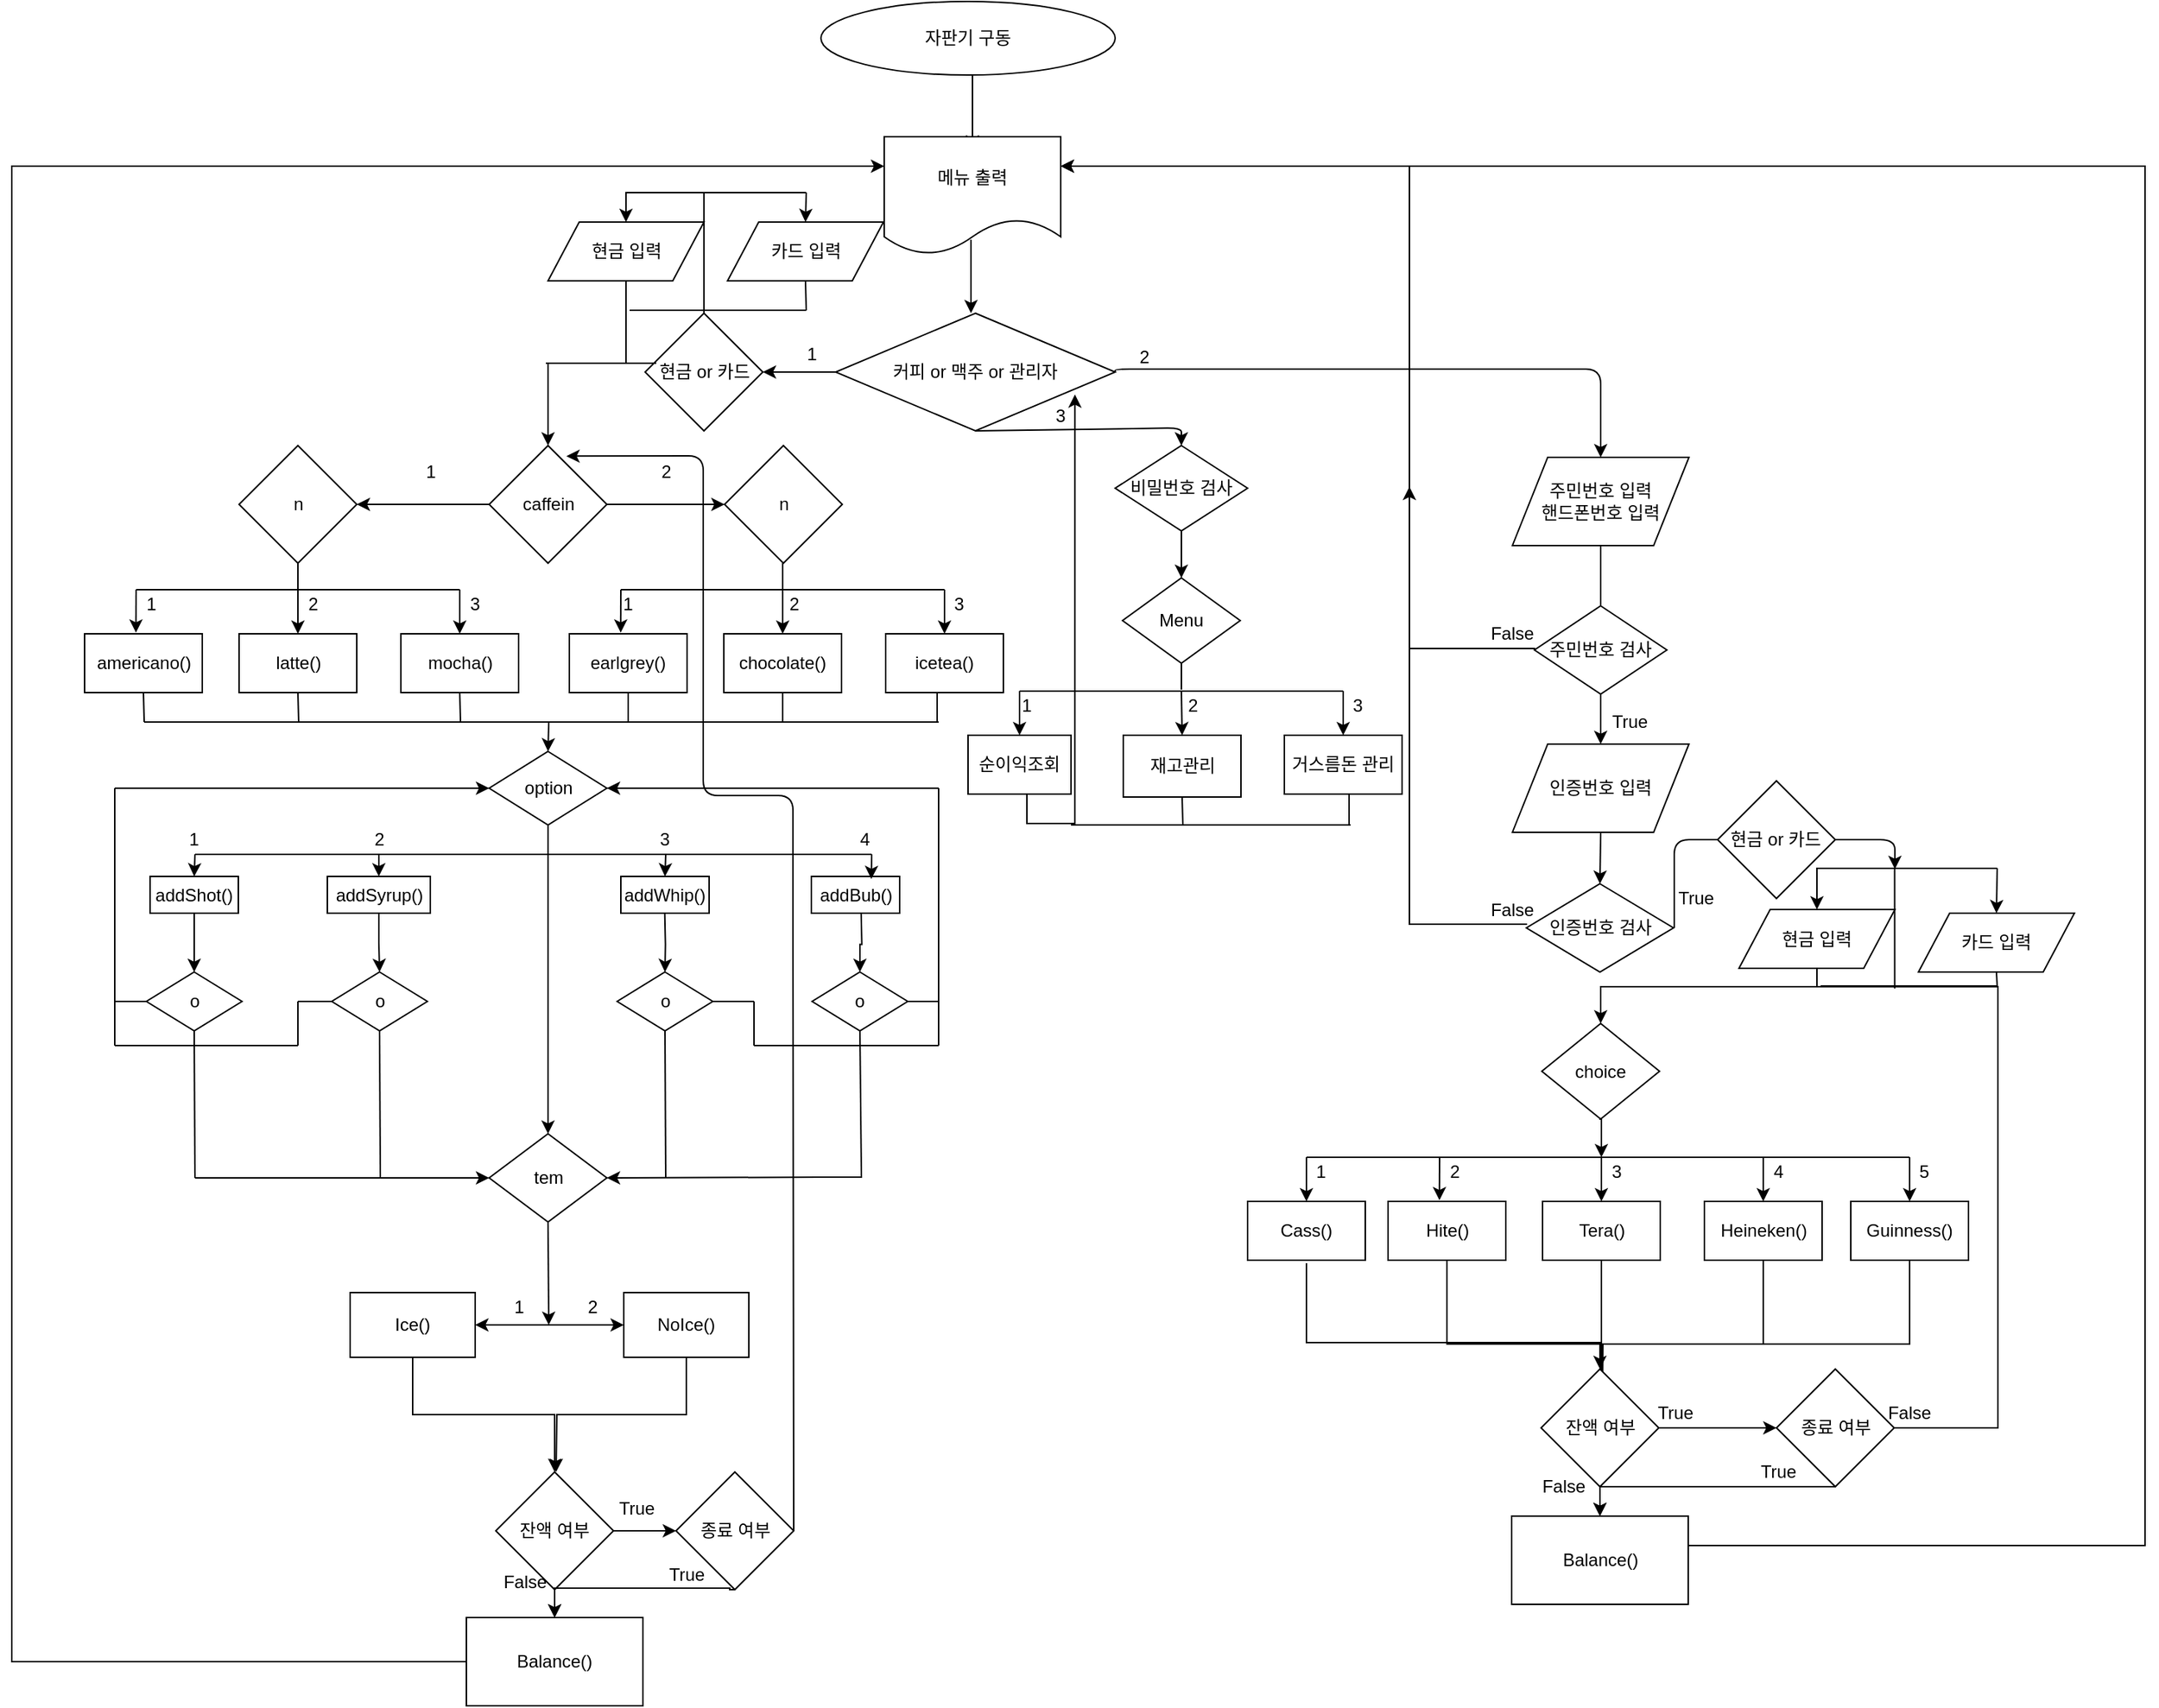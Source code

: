 <mxfile type="github" version="11.2.4" pages="1"><diagram id="FlV6GqYj8-Lh36dk-wK_" name="Page-1"><mxGraphModel grid="1" shadow="0" math="0" pageHeight="1169" pageWidth="827" pageScale="1" page="1" fold="1" arrows="1" connect="1" tooltips="1" guides="1" gridSize="10" dy="557" dx="1822"><root><mxCell id="0" /><mxCell id="1" parent="0" /><mxCell id="bD-V-0D-UKkrZ1Ge2f4s-1" value="자판기 구동" parent="1" vertex="1" style="ellipse;whiteSpace=wrap;html=1;"><mxGeometry as="geometry" height="50" width="200" y="10" x="480" /></mxCell><mxCell id="bD-V-0D-UKkrZ1Ge2f4s-5" value="" parent="1" style="endArrow=classic;html=1;entryX=0.5;entryY=1;entryDx=0;entryDy=0;exitX=0.5;exitY=0;exitDx=0;exitDy=0;" edge="1"><mxGeometry as="geometry" height="50" width="50" relative="1"><mxPoint as="sourcePoint" y="60" x="583" /><mxPoint as="targetPoint" y="110" x="583" /></mxGeometry></mxCell><mxCell id="bD-V-0D-UKkrZ1Ge2f4s-7" value="" parent="1" style="endArrow=classic;html=1;entryX=0.5;entryY=1;entryDx=0;entryDy=0;exitX=0.5;exitY=0;exitDx=0;exitDy=0;" edge="1"><mxGeometry as="geometry" height="50" width="50" relative="1"><mxPoint as="sourcePoint" y="172" x="582" /><mxPoint as="targetPoint" y="222" x="582" /></mxGeometry></mxCell><mxCell id="bD-V-0D-UKkrZ1Ge2f4s-8" value="메뉴 출력" parent="1" vertex="1" style="shape=document;whiteSpace=wrap;html=1;boundedLbl=1;"><mxGeometry as="geometry" height="80" width="120" y="102" x="523" /></mxCell><mxCell id="bD-V-0D-UKkrZ1Ge2f4s-9" value="커피 or 맥주 or 관리자" parent="1" vertex="1" style="rhombus;whiteSpace=wrap;html=1;"><mxGeometry as="geometry" height="80" width="190" y="222" x="490" /></mxCell><mxCell id="bD-V-0D-UKkrZ1Ge2f4s-23" value="" parent="1" style="edgeStyle=elbowEdgeStyle;elbow=vertical;endArrow=classic;html=1;exitX=0.5;exitY=1;exitDx=0;exitDy=0;entryX=0.5;entryY=1;entryDx=0;entryDy=0;" edge="1"><mxGeometry as="geometry" height="50" width="50" relative="1"><mxPoint as="sourcePoint" y="402" x="254.5" /><mxPoint as="targetPoint" y="402" x="254.5" /></mxGeometry></mxCell><mxCell id="bD-V-0D-UKkrZ1Ge2f4s-42" value="" parent="1" style="edgeStyle=orthogonalEdgeStyle;rounded=0;orthogonalLoop=1;jettySize=auto;html=1;" edge="1"><mxGeometry as="geometry" relative="1"><mxPoint as="sourcePoint" y="380" x="1010" /><mxPoint as="targetPoint" y="460" x="1010" /></mxGeometry></mxCell><mxCell id="bD-V-0D-UKkrZ1Ge2f4s-32" value="" parent="1" style="edgeStyle=elbowEdgeStyle;elbow=vertical;endArrow=classic;html=1;exitX=1;exitY=0.5;exitDx=0;exitDy=0;entryX=0.5;entryY=0;entryDx=0;entryDy=0;" edge="1" source="bD-V-0D-UKkrZ1Ge2f4s-9"><mxGeometry as="geometry" height="50" width="50" relative="1"><mxPoint as="sourcePoint" y="260" x="880" /><mxPoint as="targetPoint" y="320" x="1010" /><Array as="points"><mxPoint y="260" x="1010" /></Array></mxGeometry></mxCell><mxCell id="bD-V-0D-UKkrZ1Ge2f4s-34" value="americano()" parent="1" vertex="1" style="rounded=0;whiteSpace=wrap;html=1;"><mxGeometry as="geometry" height="40" width="80" y="440" x="-20.5" /></mxCell><mxCell id="bD-V-0D-UKkrZ1Ge2f4s-81" value="" parent="1" style="edgeStyle=orthogonalEdgeStyle;rounded=0;orthogonalLoop=1;jettySize=auto;html=1;" edge="1" target="bD-V-0D-UKkrZ1Ge2f4s-80" source="bD-V-0D-UKkrZ1Ge2f4s-50"><mxGeometry as="geometry" relative="1" /></mxCell><mxCell id="bD-V-0D-UKkrZ1Ge2f4s-83" value="" parent="1" style="edgeStyle=orthogonalEdgeStyle;rounded=0;orthogonalLoop=1;jettySize=auto;html=1;" edge="1" target="bD-V-0D-UKkrZ1Ge2f4s-82" source="bD-V-0D-UKkrZ1Ge2f4s-50"><mxGeometry as="geometry" relative="1" /></mxCell><mxCell id="bD-V-0D-UKkrZ1Ge2f4s-50" value="caffein" parent="1" vertex="1" style="rhombus;whiteSpace=wrap;html=1;"><mxGeometry as="geometry" height="80" width="80" y="312" x="254.5" /></mxCell><mxCell id="bD-V-0D-UKkrZ1Ge2f4s-82" value="n" parent="1" vertex="1" style="rhombus;whiteSpace=wrap;html=1;"><mxGeometry as="geometry" height="80" width="80" y="312" x="414.5" /></mxCell><mxCell id="bD-V-0D-UKkrZ1Ge2f4s-80" value="n" parent="1" vertex="1" style="rhombus;whiteSpace=wrap;html=1;"><mxGeometry as="geometry" height="80" width="80" y="312" x="84.5" /></mxCell><mxCell id="bD-V-0D-UKkrZ1Ge2f4s-69" value="" parent="1" style="endArrow=none;html=1;" edge="1"><mxGeometry as="geometry" height="50" width="50" relative="1"><mxPoint as="sourcePoint" y="410" x="14.5" /><mxPoint as="targetPoint" y="410" x="234.5" /></mxGeometry></mxCell><mxCell id="bD-V-0D-UKkrZ1Ge2f4s-84" value="1" parent="1" vertex="1" style="text;html=1;strokeColor=none;fillColor=none;align=center;verticalAlign=middle;whiteSpace=wrap;rounded=0;"><mxGeometry as="geometry" height="20" width="40" y="320" x="194.5" /></mxCell><mxCell id="bD-V-0D-UKkrZ1Ge2f4s-85" value="2" parent="1" vertex="1" style="text;html=1;strokeColor=none;fillColor=none;align=center;verticalAlign=middle;whiteSpace=wrap;rounded=0;"><mxGeometry as="geometry" height="20" width="40" y="320" x="354.5" /></mxCell><mxCell id="bD-V-0D-UKkrZ1Ge2f4s-87" value="" parent="1" style="endArrow=none;html=1;entryX=0.5;entryY=1;entryDx=0;entryDy=0;" edge="1" target="bD-V-0D-UKkrZ1Ge2f4s-80"><mxGeometry as="geometry" height="50" width="50" relative="1"><mxPoint as="sourcePoint" y="410" x="124.5" /><mxPoint as="targetPoint" y="740" x="-5.5" /></mxGeometry></mxCell><mxCell id="bD-V-0D-UKkrZ1Ge2f4s-92" value="latte()" parent="1" vertex="1" style="rounded=0;whiteSpace=wrap;html=1;"><mxGeometry as="geometry" height="40" width="80" y="440" x="84.5" /></mxCell><mxCell id="bD-V-0D-UKkrZ1Ge2f4s-93" value="mocha()" parent="1" vertex="1" style="rounded=0;whiteSpace=wrap;html=1;"><mxGeometry as="geometry" height="40" width="80" y="440" x="194.5" /></mxCell><mxCell id="bD-V-0D-UKkrZ1Ge2f4s-96" value="" parent="1" style="endArrow=classic;html=1;entryX=0.436;entryY=-0.02;entryDx=0;entryDy=0;entryPerimeter=0;" edge="1" target="bD-V-0D-UKkrZ1Ge2f4s-34"><mxGeometry as="geometry" height="50" width="50" relative="1"><mxPoint as="sourcePoint" y="410" x="14.5" /><mxPoint as="targetPoint" y="620" x="34.5" /></mxGeometry></mxCell><mxCell id="bD-V-0D-UKkrZ1Ge2f4s-97" value="" parent="1" style="endArrow=classic;html=1;entryX=0.5;entryY=0;entryDx=0;entryDy=0;" edge="1" target="bD-V-0D-UKkrZ1Ge2f4s-92"><mxGeometry as="geometry" height="50" width="50" relative="1"><mxPoint as="sourcePoint" y="410" x="124.5" /><mxPoint as="targetPoint" y="620" x="34.5" /></mxGeometry></mxCell><mxCell id="bD-V-0D-UKkrZ1Ge2f4s-98" value="" parent="1" style="endArrow=classic;html=1;entryX=0.5;entryY=0;entryDx=0;entryDy=0;" edge="1" target="bD-V-0D-UKkrZ1Ge2f4s-93"><mxGeometry as="geometry" height="50" width="50" relative="1"><mxPoint as="sourcePoint" y="410" x="234.5" /><mxPoint as="targetPoint" y="620" x="34.5" /></mxGeometry></mxCell><mxCell id="bD-V-0D-UKkrZ1Ge2f4s-99" value="" parent="1" style="edgeStyle=elbowEdgeStyle;elbow=vertical;endArrow=classic;html=1;exitX=0.5;exitY=1;exitDx=0;exitDy=0;entryX=0.5;entryY=1;entryDx=0;entryDy=0;" edge="1"><mxGeometry as="geometry" height="50" width="50" relative="1"><mxPoint as="sourcePoint" y="402" x="584" /><mxPoint as="targetPoint" y="402" x="584" /></mxGeometry></mxCell><mxCell id="bD-V-0D-UKkrZ1Ge2f4s-100" value="earlgrey()" parent="1" vertex="1" style="rounded=0;whiteSpace=wrap;html=1;"><mxGeometry as="geometry" height="40" width="80" y="440" x="309" /></mxCell><mxCell id="bD-V-0D-UKkrZ1Ge2f4s-101" value="" parent="1" style="endArrow=none;html=1;" edge="1"><mxGeometry as="geometry" height="50" width="50" relative="1"><mxPoint as="sourcePoint" y="410.0" x="344" /><mxPoint as="targetPoint" y="410.0" x="564" /></mxGeometry></mxCell><mxCell id="bD-V-0D-UKkrZ1Ge2f4s-102" value="" parent="1" style="endArrow=none;html=1;entryX=0.5;entryY=1;entryDx=0;entryDy=0;" edge="1"><mxGeometry as="geometry" height="50" width="50" relative="1"><mxPoint as="sourcePoint" y="410.0" x="454" /><mxPoint as="targetPoint" y="392" x="454" /></mxGeometry></mxCell><mxCell id="bD-V-0D-UKkrZ1Ge2f4s-103" value="chocolate()" parent="1" vertex="1" style="rounded=0;whiteSpace=wrap;html=1;"><mxGeometry as="geometry" height="40" width="80" y="440" x="414" /></mxCell><mxCell id="bD-V-0D-UKkrZ1Ge2f4s-104" value="icetea()" parent="1" vertex="1" style="rounded=0;whiteSpace=wrap;html=1;"><mxGeometry as="geometry" height="40" width="80" y="440" x="524" /></mxCell><mxCell id="bD-V-0D-UKkrZ1Ge2f4s-105" value="" parent="1" style="endArrow=classic;html=1;entryX=0.436;entryY=-0.02;entryDx=0;entryDy=0;entryPerimeter=0;" edge="1" target="bD-V-0D-UKkrZ1Ge2f4s-100"><mxGeometry as="geometry" height="50" width="50" relative="1"><mxPoint as="sourcePoint" y="410.0" x="344" /><mxPoint as="targetPoint" y="620" x="364" /></mxGeometry></mxCell><mxCell id="bD-V-0D-UKkrZ1Ge2f4s-106" value="" parent="1" style="endArrow=classic;html=1;entryX=0.5;entryY=0;entryDx=0;entryDy=0;" edge="1" target="bD-V-0D-UKkrZ1Ge2f4s-103"><mxGeometry as="geometry" height="50" width="50" relative="1"><mxPoint as="sourcePoint" y="410.0" x="454" /><mxPoint as="targetPoint" y="620" x="364" /></mxGeometry></mxCell><mxCell id="bD-V-0D-UKkrZ1Ge2f4s-107" value="" parent="1" style="endArrow=classic;html=1;entryX=0.5;entryY=0;entryDx=0;entryDy=0;" edge="1" target="bD-V-0D-UKkrZ1Ge2f4s-104"><mxGeometry as="geometry" height="50" width="50" relative="1"><mxPoint as="sourcePoint" y="410.0" x="564" /><mxPoint as="targetPoint" y="620" x="364" /></mxGeometry></mxCell><mxCell id="bD-V-0D-UKkrZ1Ge2f4s-108" value="option" parent="1" vertex="1" style="rhombus;whiteSpace=wrap;html=1;"><mxGeometry as="geometry" height="50" width="80" y="520" x="254.5" /></mxCell><mxCell id="bD-V-0D-UKkrZ1Ge2f4s-115" value="1" parent="1" vertex="1" style="text;html=1;strokeColor=none;fillColor=none;align=center;verticalAlign=middle;whiteSpace=wrap;rounded=0;"><mxGeometry as="geometry" height="20" width="40" y="410" x="4.5" /></mxCell><mxCell id="bD-V-0D-UKkrZ1Ge2f4s-116" value="2" parent="1" vertex="1" style="text;html=1;strokeColor=none;fillColor=none;align=center;verticalAlign=middle;whiteSpace=wrap;rounded=0;"><mxGeometry as="geometry" height="20" width="40" y="410" x="114.5" /></mxCell><mxCell id="bD-V-0D-UKkrZ1Ge2f4s-117" value="3" parent="1" vertex="1" style="text;html=1;strokeColor=none;fillColor=none;align=center;verticalAlign=middle;whiteSpace=wrap;rounded=0;"><mxGeometry as="geometry" height="20" width="40" y="410" x="224.5" /></mxCell><mxCell id="bD-V-0D-UKkrZ1Ge2f4s-120" value="1" parent="1" vertex="1" style="text;html=1;strokeColor=none;fillColor=none;align=center;verticalAlign=middle;whiteSpace=wrap;rounded=0;"><mxGeometry as="geometry" height="20" width="40" y="410" x="329" /></mxCell><mxCell id="bD-V-0D-UKkrZ1Ge2f4s-121" value="2" parent="1" vertex="1" style="text;html=1;strokeColor=none;fillColor=none;align=center;verticalAlign=middle;whiteSpace=wrap;rounded=0;"><mxGeometry as="geometry" height="20" width="40" y="410" x="441.5" /></mxCell><mxCell id="bD-V-0D-UKkrZ1Ge2f4s-122" value="3" parent="1" vertex="1" style="text;html=1;strokeColor=none;fillColor=none;align=center;verticalAlign=middle;whiteSpace=wrap;rounded=0;"><mxGeometry as="geometry" height="20" width="40" y="410" x="554" /></mxCell><mxCell id="bD-V-0D-UKkrZ1Ge2f4s-144" parent="1" style="edgeStyle=orthogonalEdgeStyle;rounded=0;orthogonalLoop=1;jettySize=auto;html=1;exitX=0.5;exitY=1;exitDx=0;exitDy=0;" edge="1" target="bD-V-0D-UKkrZ1Ge2f4s-143" source="bD-V-0D-UKkrZ1Ge2f4s-123"><mxGeometry as="geometry" relative="1" /></mxCell><mxCell id="bD-V-0D-UKkrZ1Ge2f4s-123" value="addShot()" parent="1" vertex="1" style="rounded=0;whiteSpace=wrap;html=1;"><mxGeometry as="geometry" height="25" width="60" y="605" x="24" /></mxCell><mxCell id="bD-V-0D-UKkrZ1Ge2f4s-148" parent="1" style="edgeStyle=orthogonalEdgeStyle;rounded=0;orthogonalLoop=1;jettySize=auto;html=1;exitX=0.5;exitY=1;exitDx=0;exitDy=0;entryX=0.5;entryY=0;entryDx=0;entryDy=0;" edge="1" target="bD-V-0D-UKkrZ1Ge2f4s-146" source="bD-V-0D-UKkrZ1Ge2f4s-124"><mxGeometry as="geometry" relative="1" /></mxCell><mxCell id="bD-V-0D-UKkrZ1Ge2f4s-124" value="addSyrup()" parent="1" vertex="1" style="rounded=0;whiteSpace=wrap;html=1;"><mxGeometry as="geometry" height="25" width="70" y="605" x="144.5" /></mxCell><mxCell id="bD-V-0D-UKkrZ1Ge2f4s-125" value="addWhip()" parent="1" vertex="1" style="rounded=0;whiteSpace=wrap;html=1;"><mxGeometry as="geometry" height="25" width="60" y="605" x="344" /></mxCell><mxCell id="bD-V-0D-UKkrZ1Ge2f4s-126" value="addBub()" parent="1" vertex="1" style="rounded=0;whiteSpace=wrap;html=1;"><mxGeometry as="geometry" height="25" width="60" y="605" x="473.5" /></mxCell><mxCell id="bD-V-0D-UKkrZ1Ge2f4s-129" value="tem" parent="1" vertex="1" style="rhombus;whiteSpace=wrap;html=1;"><mxGeometry as="geometry" height="60" width="80" y="780" x="254.5" /></mxCell><mxCell id="bD-V-0D-UKkrZ1Ge2f4s-131" value="" parent="1" style="endArrow=none;html=1;" edge="1"><mxGeometry as="geometry" height="50" width="50" relative="1"><mxPoint as="sourcePoint" y="590" x="54.5" /><mxPoint as="targetPoint" y="590" x="514.5" /></mxGeometry></mxCell><mxCell id="bD-V-0D-UKkrZ1Ge2f4s-132" value="" parent="1" style="endArrow=classic;html=1;exitX=0.5;exitY=1;exitDx=0;exitDy=0;entryX=0.5;entryY=0;entryDx=0;entryDy=0;" edge="1" target="bD-V-0D-UKkrZ1Ge2f4s-129" source="bD-V-0D-UKkrZ1Ge2f4s-108"><mxGeometry as="geometry" height="50" width="50" relative="1"><mxPoint as="sourcePoint" y="920" x="-25.5" /><mxPoint as="targetPoint" y="870" x="24.5" /></mxGeometry></mxCell><mxCell id="bD-V-0D-UKkrZ1Ge2f4s-135" value="" parent="1" style="endArrow=classic;html=1;entryX=0.5;entryY=0;entryDx=0;entryDy=0;" edge="1" target="bD-V-0D-UKkrZ1Ge2f4s-124"><mxGeometry as="geometry" height="50" width="50" relative="1"><mxPoint as="sourcePoint" y="590" x="179.5" /><mxPoint as="targetPoint" y="870" x="34.5" /></mxGeometry></mxCell><mxCell id="bD-V-0D-UKkrZ1Ge2f4s-136" value="" parent="1" style="endArrow=classic;html=1;entryX=0.5;entryY=0;entryDx=0;entryDy=0;" edge="1" target="bD-V-0D-UKkrZ1Ge2f4s-123"><mxGeometry as="geometry" height="50" width="50" relative="1"><mxPoint as="sourcePoint" y="590" x="54.5" /><mxPoint as="targetPoint" y="730" x="64.5" /></mxGeometry></mxCell><mxCell id="bD-V-0D-UKkrZ1Ge2f4s-137" value="" parent="1" style="endArrow=classic;html=1;entryX=0.5;entryY=0;entryDx=0;entryDy=0;" edge="1" target="bD-V-0D-UKkrZ1Ge2f4s-125"><mxGeometry as="geometry" height="50" width="50" relative="1"><mxPoint as="sourcePoint" y="590" x="374.5" /><mxPoint as="targetPoint" y="870" x="34.5" /></mxGeometry></mxCell><mxCell id="bD-V-0D-UKkrZ1Ge2f4s-138" value="" parent="1" style="endArrow=classic;html=1;entryX=0.679;entryY=0.072;entryDx=0;entryDy=0;entryPerimeter=0;" edge="1" target="bD-V-0D-UKkrZ1Ge2f4s-126"><mxGeometry as="geometry" height="50" width="50" relative="1"><mxPoint as="sourcePoint" y="590" x="514.5" /><mxPoint as="targetPoint" y="870" x="34.5" /></mxGeometry></mxCell><mxCell id="bD-V-0D-UKkrZ1Ge2f4s-139" value="1" parent="1" vertex="1" style="text;html=1;strokeColor=none;fillColor=none;align=center;verticalAlign=middle;whiteSpace=wrap;rounded=0;"><mxGeometry as="geometry" height="20" width="40" y="570" x="34" /></mxCell><mxCell id="bD-V-0D-UKkrZ1Ge2f4s-140" value="2" parent="1" vertex="1" style="text;html=1;strokeColor=none;fillColor=none;align=center;verticalAlign=middle;whiteSpace=wrap;rounded=0;"><mxGeometry as="geometry" height="20" width="40" y="570" x="159.5" /></mxCell><mxCell id="bD-V-0D-UKkrZ1Ge2f4s-141" value="3" parent="1" vertex="1" style="text;html=1;strokeColor=none;fillColor=none;align=center;verticalAlign=middle;whiteSpace=wrap;rounded=0;"><mxGeometry as="geometry" height="20" width="40" y="570" x="354" /></mxCell><mxCell id="bD-V-0D-UKkrZ1Ge2f4s-142" value="4" parent="1" vertex="1" style="text;html=1;strokeColor=none;fillColor=none;align=center;verticalAlign=middle;whiteSpace=wrap;rounded=0;"><mxGeometry as="geometry" height="20" width="40" y="570" x="489.5" /></mxCell><mxCell id="bD-V-0D-UKkrZ1Ge2f4s-143" value="o" parent="1" vertex="1" style="rhombus;whiteSpace=wrap;html=1;"><mxGeometry as="geometry" height="40" width="65" y="670" x="21.5" /></mxCell><mxCell id="bD-V-0D-UKkrZ1Ge2f4s-146" value="o" parent="1" vertex="1" style="rhombus;whiteSpace=wrap;html=1;"><mxGeometry as="geometry" height="40" width="65" y="670" x="147.5" /></mxCell><mxCell id="bD-V-0D-UKkrZ1Ge2f4s-149" parent="1" style="edgeStyle=orthogonalEdgeStyle;rounded=0;orthogonalLoop=1;jettySize=auto;html=1;exitX=0.5;exitY=1;exitDx=0;exitDy=0;" edge="1" target="bD-V-0D-UKkrZ1Ge2f4s-150"><mxGeometry as="geometry" relative="1"><mxPoint as="sourcePoint" y="630.241" x="373.845" /></mxGeometry></mxCell><mxCell id="bD-V-0D-UKkrZ1Ge2f4s-150" value="o" parent="1" vertex="1" style="rhombus;whiteSpace=wrap;html=1;"><mxGeometry as="geometry" height="40" width="65" y="670" x="341.5" /></mxCell><mxCell id="bD-V-0D-UKkrZ1Ge2f4s-151" parent="1" style="edgeStyle=orthogonalEdgeStyle;rounded=0;orthogonalLoop=1;jettySize=auto;html=1;exitX=0.5;exitY=1;exitDx=0;exitDy=0;" edge="1" target="bD-V-0D-UKkrZ1Ge2f4s-152"><mxGeometry as="geometry" relative="1"><mxPoint as="sourcePoint" y="630.241" x="507.345" /></mxGeometry></mxCell><mxCell id="bD-V-0D-UKkrZ1Ge2f4s-152" value="o" parent="1" vertex="1" style="rhombus;whiteSpace=wrap;html=1;"><mxGeometry as="geometry" height="40" width="65" y="670" x="474" /></mxCell><mxCell id="bD-V-0D-UKkrZ1Ge2f4s-154" value="" parent="1" style="endArrow=none;html=1;" edge="1"><mxGeometry as="geometry" height="50" width="50" relative="1"><mxPoint as="sourcePoint" y="690" /><mxPoint as="targetPoint" y="545" /></mxGeometry></mxCell><mxCell id="bD-V-0D-UKkrZ1Ge2f4s-155" value="" parent="1" style="endArrow=none;html=1;entryX=0;entryY=0.5;entryDx=0;entryDy=0;" edge="1" target="bD-V-0D-UKkrZ1Ge2f4s-143"><mxGeometry as="geometry" height="50" width="50" relative="1"><mxPoint as="sourcePoint" y="690" /><mxPoint as="targetPoint" y="870" x="14.5" /></mxGeometry></mxCell><mxCell id="bD-V-0D-UKkrZ1Ge2f4s-156" value="" parent="1" style="endArrow=none;html=1;entryX=0;entryY=0.5;entryDx=0;entryDy=0;" edge="1" target="bD-V-0D-UKkrZ1Ge2f4s-146"><mxGeometry as="geometry" height="50" width="50" relative="1"><mxPoint as="sourcePoint" y="690" x="124.5" /><mxPoint as="targetPoint" y="870" x="14.5" /></mxGeometry></mxCell><mxCell id="bD-V-0D-UKkrZ1Ge2f4s-157" value="" parent="1" style="endArrow=none;html=1;" edge="1"><mxGeometry as="geometry" height="50" width="50" relative="1"><mxPoint as="sourcePoint" y="720" x="124.5" /><mxPoint as="targetPoint" y="690" x="124.5" /></mxGeometry></mxCell><mxCell id="bD-V-0D-UKkrZ1Ge2f4s-158" value="" parent="1" style="endArrow=none;html=1;" edge="1"><mxGeometry as="geometry" height="50" width="50" relative="1"><mxPoint as="sourcePoint" y="720" /><mxPoint as="targetPoint" y="720" x="124.5" /></mxGeometry></mxCell><mxCell id="bD-V-0D-UKkrZ1Ge2f4s-159" value="" parent="1" style="endArrow=none;html=1;" edge="1"><mxGeometry as="geometry" height="50" width="50" relative="1"><mxPoint as="sourcePoint" y="720" /><mxPoint as="targetPoint" y="690" /></mxGeometry></mxCell><mxCell id="bD-V-0D-UKkrZ1Ge2f4s-161" value="" parent="1" style="endArrow=none;html=1;" edge="1"><mxGeometry as="geometry" height="50" width="50" relative="1"><mxPoint as="sourcePoint" y="720" x="560" /><mxPoint as="targetPoint" y="545" x="560" /></mxGeometry></mxCell><mxCell id="bD-V-0D-UKkrZ1Ge2f4s-162" value="" parent="1" style="endArrow=none;html=1;exitX=1;exitY=0.5;exitDx=0;exitDy=0;" edge="1" source="bD-V-0D-UKkrZ1Ge2f4s-152"><mxGeometry as="geometry" height="50" width="50" relative="1"><mxPoint as="sourcePoint" y="690" x="544.5" /><mxPoint as="targetPoint" y="690" x="560" /></mxGeometry></mxCell><mxCell id="bD-V-0D-UKkrZ1Ge2f4s-163" value="" parent="1" style="endArrow=none;html=1;entryX=1;entryY=0.5;entryDx=0;entryDy=0;" edge="1" target="bD-V-0D-UKkrZ1Ge2f4s-150"><mxGeometry as="geometry" height="50" width="50" relative="1"><mxPoint as="sourcePoint" y="690" x="434.5" /><mxPoint as="targetPoint" y="870" x="14.5" /></mxGeometry></mxCell><mxCell id="bD-V-0D-UKkrZ1Ge2f4s-164" value="" parent="1" style="endArrow=none;html=1;" edge="1"><mxGeometry as="geometry" height="50" width="50" relative="1"><mxPoint as="sourcePoint" y="720" x="434.5" /><mxPoint as="targetPoint" y="690" x="434.5" /></mxGeometry></mxCell><mxCell id="bD-V-0D-UKkrZ1Ge2f4s-165" value="" parent="1" style="endArrow=none;html=1;" edge="1"><mxGeometry as="geometry" height="50" width="50" relative="1"><mxPoint as="sourcePoint" y="720" x="434.5" /><mxPoint as="targetPoint" y="720" x="560" /></mxGeometry></mxCell><mxCell id="bD-V-0D-UKkrZ1Ge2f4s-166" value="" parent="1" style="endArrow=none;html=1;entryX=0.5;entryY=1;entryDx=0;entryDy=0;" edge="1" target="bD-V-0D-UKkrZ1Ge2f4s-146"><mxGeometry as="geometry" height="50" width="50" relative="1"><mxPoint as="sourcePoint" y="810" x="180.5" /><mxPoint as="targetPoint" y="870" x="14.5" /></mxGeometry></mxCell><mxCell id="bD-V-0D-UKkrZ1Ge2f4s-168" value="" parent="1" style="endArrow=none;html=1;entryX=0.5;entryY=1;entryDx=0;entryDy=0;" edge="1" target="bD-V-0D-UKkrZ1Ge2f4s-150"><mxGeometry as="geometry" height="50" width="50" relative="1"><mxPoint as="sourcePoint" y="810" x="374.5" /><mxPoint as="targetPoint" y="870" x="14.5" /></mxGeometry></mxCell><mxCell id="bD-V-0D-UKkrZ1Ge2f4s-172" value="" parent="1" style="endArrow=classic;html=1;entryX=0;entryY=0.5;entryDx=0;entryDy=0;" edge="1" target="bD-V-0D-UKkrZ1Ge2f4s-108"><mxGeometry as="geometry" height="50" width="50" relative="1"><mxPoint as="sourcePoint" y="545" /><mxPoint as="targetPoint" y="544" x="254.5" /></mxGeometry></mxCell><mxCell id="bD-V-0D-UKkrZ1Ge2f4s-173" value="" parent="1" style="endArrow=classic;html=1;entryX=1;entryY=0.5;entryDx=0;entryDy=0;" edge="1" target="bD-V-0D-UKkrZ1Ge2f4s-108"><mxGeometry as="geometry" height="50" width="50" relative="1"><mxPoint as="sourcePoint" y="545" x="560" /><mxPoint as="targetPoint" y="860" x="4.5" /></mxGeometry></mxCell><mxCell id="bD-V-0D-UKkrZ1Ge2f4s-174" value="" parent="1" style="endArrow=classic;html=1;entryX=0;entryY=0.5;entryDx=0;entryDy=0;" edge="1" target="bD-V-0D-UKkrZ1Ge2f4s-129"><mxGeometry as="geometry" height="50" width="50" relative="1"><mxPoint as="sourcePoint" y="810" x="54.5" /><mxPoint as="targetPoint" y="860" x="4.5" /></mxGeometry></mxCell><mxCell id="bD-V-0D-UKkrZ1Ge2f4s-175" value="" parent="1" style="endArrow=classic;html=1;entryX=1;entryY=0.5;entryDx=0;entryDy=0;" edge="1" target="bD-V-0D-UKkrZ1Ge2f4s-129"><mxGeometry as="geometry" height="50" width="50" relative="1"><mxPoint as="sourcePoint" y="809.5" x="507.5" /><mxPoint as="targetPoint" y="810" x="337.5" /><Array as="points"><mxPoint y="809.5" x="487.5" /></Array></mxGeometry></mxCell><mxCell id="bD-V-0D-UKkrZ1Ge2f4s-177" value="" parent="1" style="endArrow=none;html=1;entryX=0.5;entryY=1;entryDx=0;entryDy=0;" edge="1" target="bD-V-0D-UKkrZ1Ge2f4s-143"><mxGeometry as="geometry" height="50" width="50" relative="1"><mxPoint as="sourcePoint" y="810" x="54.5" /><mxPoint as="targetPoint" y="860" x="4.5" /></mxGeometry></mxCell><mxCell id="bD-V-0D-UKkrZ1Ge2f4s-178" value="" parent="1" style="endArrow=none;html=1;entryX=0.5;entryY=1;entryDx=0;entryDy=0;" edge="1" target="bD-V-0D-UKkrZ1Ge2f4s-152"><mxGeometry as="geometry" height="50" width="50" relative="1"><mxPoint as="sourcePoint" y="810" x="507.5" /><mxPoint as="targetPoint" y="810" x="604.5" /></mxGeometry></mxCell><mxCell id="c_ypV60Jw9RsN0rYJiHH-23" value="" parent="1" style="edgeStyle=orthogonalEdgeStyle;rounded=0;orthogonalLoop=1;jettySize=auto;html=1;" edge="1" target="c_ypV60Jw9RsN0rYJiHH-22" source="c_ypV60Jw9RsN0rYJiHH-1"><mxGeometry as="geometry" relative="1" /></mxCell><mxCell id="c_ypV60Jw9RsN0rYJiHH-1" value="비밀번호 검사" parent="1" vertex="1" style="rhombus;whiteSpace=wrap;html=1;"><mxGeometry as="geometry" height="58" width="90" y="312" x="680" /></mxCell><mxCell id="c_ypV60Jw9RsN0rYJiHH-22" value="Menu" parent="1" vertex="1" style="rhombus;whiteSpace=wrap;html=1;"><mxGeometry as="geometry" height="58" width="80" y="402" x="685" /></mxCell><mxCell id="c_ypV60Jw9RsN0rYJiHH-2" value="" parent="1" style="endArrow=classic;html=1;exitX=0.5;exitY=1;exitDx=0;exitDy=0;entryX=0.5;entryY=0;entryDx=0;entryDy=0;" edge="1" target="c_ypV60Jw9RsN0rYJiHH-1" source="bD-V-0D-UKkrZ1Ge2f4s-9"><mxGeometry as="geometry" height="50" width="50" relative="1"><mxPoint as="sourcePoint" y="910" x="-30" /><mxPoint as="targetPoint" y="860" x="20" /><Array as="points"><mxPoint y="300" x="725" /></Array></mxGeometry></mxCell><mxCell id="c_ypV60Jw9RsN0rYJiHH-3" value="1" parent="1" vertex="1" style="text;html=1;strokeColor=none;fillColor=none;align=center;verticalAlign=middle;whiteSpace=wrap;rounded=0;"><mxGeometry as="geometry" height="20" width="40" y="240" x="453.5" /></mxCell><mxCell id="c_ypV60Jw9RsN0rYJiHH-4" value="2" parent="1" vertex="1" style="text;html=1;strokeColor=none;fillColor=none;align=center;verticalAlign=middle;whiteSpace=wrap;rounded=0;"><mxGeometry as="geometry" height="20" width="40" y="242" x="680" /></mxCell><mxCell id="c_ypV60Jw9RsN0rYJiHH-5" value="3" parent="1" vertex="1" style="text;html=1;strokeColor=none;fillColor=none;align=center;verticalAlign=middle;whiteSpace=wrap;rounded=0;"><mxGeometry as="geometry" height="20" width="40" y="282" x="623" /></mxCell><mxCell id="c_ypV60Jw9RsN0rYJiHH-7" value="주민번호 입력&lt;br&gt;핸드폰번호 입력" parent="1" vertex="1" style="shape=parallelogram;perimeter=parallelogramPerimeter;whiteSpace=wrap;html=1;"><mxGeometry as="geometry" height="60" width="120" y="320" x="950" /></mxCell><mxCell id="c_ypV60Jw9RsN0rYJiHH-10" parent="1" style="edgeStyle=orthogonalEdgeStyle;rounded=0;orthogonalLoop=1;jettySize=auto;html=1;exitX=0.5;exitY=1;exitDx=0;exitDy=0;entryX=0.5;entryY=0;entryDx=0;entryDy=0;" edge="1" target="c_ypV60Jw9RsN0rYJiHH-11" source="c_ypV60Jw9RsN0rYJiHH-8"><mxGeometry as="geometry" relative="1" /></mxCell><mxCell id="c_ypV60Jw9RsN0rYJiHH-13" parent="1" style="edgeStyle=orthogonalEdgeStyle;rounded=0;orthogonalLoop=1;jettySize=auto;html=1;exitX=0;exitY=0.5;exitDx=0;exitDy=0;entryX=1;entryY=0.25;entryDx=0;entryDy=0;" edge="1" target="bD-V-0D-UKkrZ1Ge2f4s-8" source="c_ypV60Jw9RsN0rYJiHH-8"><mxGeometry as="geometry" relative="1"><mxPoint as="targetPoint" y="80" x="585" /><Array as="points"><mxPoint y="450" x="965" /><mxPoint y="450" x="880" /><mxPoint y="122" x="880" /></Array></mxGeometry></mxCell><mxCell id="c_ypV60Jw9RsN0rYJiHH-8" value="주민번호 검사" parent="1" vertex="1" style="rhombus;whiteSpace=wrap;html=1;"><mxGeometry as="geometry" height="60" width="90" y="421" x="965" /></mxCell><mxCell id="c_ypV60Jw9RsN0rYJiHH-9" value="인증번호 검사" parent="1" vertex="1" style="rhombus;whiteSpace=wrap;html=1;"><mxGeometry as="geometry" height="60" width="100" y="610" x="959.5" /></mxCell><mxCell id="c_ypV60Jw9RsN0rYJiHH-12" parent="1" style="edgeStyle=orthogonalEdgeStyle;rounded=0;orthogonalLoop=1;jettySize=auto;html=1;exitX=0.5;exitY=1;exitDx=0;exitDy=0;entryX=0.5;entryY=0;entryDx=0;entryDy=0;" edge="1" target="c_ypV60Jw9RsN0rYJiHH-9" source="c_ypV60Jw9RsN0rYJiHH-11"><mxGeometry as="geometry" relative="1" /></mxCell><mxCell id="c_ypV60Jw9RsN0rYJiHH-11" value="인증번호 입력" parent="1" vertex="1" style="shape=parallelogram;perimeter=parallelogramPerimeter;whiteSpace=wrap;html=1;"><mxGeometry as="geometry" height="60" width="120" y="515" x="950" /></mxCell><mxCell id="c_ypV60Jw9RsN0rYJiHH-15" value="False" parent="1" vertex="1" style="text;html=1;strokeColor=none;fillColor=none;align=center;verticalAlign=middle;whiteSpace=wrap;rounded=0;"><mxGeometry as="geometry" height="20" width="40" y="430" x="930" /></mxCell><mxCell id="c_ypV60Jw9RsN0rYJiHH-78" parent="1" style="edgeStyle=orthogonalEdgeStyle;rounded=0;orthogonalLoop=1;jettySize=auto;html=1;exitX=0.75;exitY=1;exitDx=0;exitDy=0;" edge="1" source="c_ypV60Jw9RsN0rYJiHH-17"><mxGeometry as="geometry" relative="1"><mxPoint as="targetPoint" y="340" x="880" /><Array as="points"><mxPoint y="638" x="880" /></Array></mxGeometry></mxCell><mxCell id="c_ypV60Jw9RsN0rYJiHH-17" value="False" parent="1" vertex="1" style="text;html=1;strokeColor=none;fillColor=none;align=center;verticalAlign=middle;whiteSpace=wrap;rounded=0;"><mxGeometry as="geometry" height="20" width="40" y="617.5" x="930" /></mxCell><mxCell id="c_ypV60Jw9RsN0rYJiHH-18" value="True" parent="1" vertex="1" style="text;html=1;strokeColor=none;fillColor=none;align=center;verticalAlign=middle;whiteSpace=wrap;rounded=0;"><mxGeometry as="geometry" height="20" width="40" y="490" x="1010" /></mxCell><mxCell id="c_ypV60Jw9RsN0rYJiHH-19" value="True" parent="1" vertex="1" style="text;html=1;strokeColor=none;fillColor=none;align=center;verticalAlign=middle;whiteSpace=wrap;rounded=0;"><mxGeometry as="geometry" height="20" width="40" y="610" x="1055" /></mxCell><mxCell id="c_ypV60Jw9RsN0rYJiHH-35" parent="1" style="edgeStyle=orthogonalEdgeStyle;rounded=0;orthogonalLoop=1;jettySize=auto;html=1;exitX=0.5;exitY=1;exitDx=0;exitDy=0;entryX=0.25;entryY=0;entryDx=0;entryDy=0;" edge="1" target="c_ypV60Jw9RsN0rYJiHH-33"><mxGeometry as="geometry" relative="1"><mxPoint as="sourcePoint" y="770" x="1009" /></mxGeometry></mxCell><mxCell id="c_ypV60Jw9RsN0rYJiHH-20" value="choice" parent="1" vertex="1" style="rhombus;whiteSpace=wrap;html=1;"><mxGeometry as="geometry" height="65" width="80" y="705" x="970" /></mxCell><mxCell id="c_ypV60Jw9RsN0rYJiHH-24" value="" parent="1" style="edgeStyle=elbowEdgeStyle;elbow=vertical;endArrow=classic;html=1;exitX=0.5;exitY=1;exitDx=0;exitDy=0;entryX=0.5;entryY=1;entryDx=0;entryDy=0;" edge="1"><mxGeometry as="geometry" height="50" width="50" relative="1"><mxPoint as="sourcePoint" y="788" x="1140.5" /><mxPoint as="targetPoint" y="788" x="1140.5" /></mxGeometry></mxCell><mxCell id="c_ypV60Jw9RsN0rYJiHH-50" parent="1" style="edgeStyle=orthogonalEdgeStyle;rounded=0;orthogonalLoop=1;jettySize=auto;html=1;exitX=0.5;exitY=1;exitDx=0;exitDy=0;" edge="1" source="c_ypV60Jw9RsN0rYJiHH-25"><mxGeometry as="geometry" relative="1"><mxPoint as="targetPoint" y="980" x="1010" /></mxGeometry></mxCell><mxCell id="c_ypV60Jw9RsN0rYJiHH-25" value="Hite()" parent="1" vertex="1" style="rounded=0;whiteSpace=wrap;html=1;"><mxGeometry as="geometry" height="40" width="80" y="826" x="865.5" /></mxCell><mxCell id="c_ypV60Jw9RsN0rYJiHH-26" value="" parent="1" style="endArrow=none;html=1;" edge="1"><mxGeometry as="geometry" height="50" width="50" relative="1"><mxPoint as="sourcePoint" y="796" x="900.5" /><mxPoint as="targetPoint" y="796" x="1120.5" /></mxGeometry></mxCell><mxCell id="c_ypV60Jw9RsN0rYJiHH-51" parent="1" style="edgeStyle=orthogonalEdgeStyle;rounded=0;orthogonalLoop=1;jettySize=auto;html=1;exitX=0.5;exitY=1;exitDx=0;exitDy=0;" edge="1" source="c_ypV60Jw9RsN0rYJiHH-27"><mxGeometry as="geometry" relative="1"><mxPoint as="targetPoint" y="980" x="1011" /></mxGeometry></mxCell><mxCell id="c_ypV60Jw9RsN0rYJiHH-27" value="Tera()" parent="1" vertex="1" style="rounded=0;whiteSpace=wrap;html=1;"><mxGeometry as="geometry" height="40" width="80" y="826" x="970.5" /></mxCell><mxCell id="c_ypV60Jw9RsN0rYJiHH-52" parent="1" style="edgeStyle=orthogonalEdgeStyle;rounded=0;orthogonalLoop=1;jettySize=auto;html=1;exitX=0.5;exitY=1;exitDx=0;exitDy=0;" edge="1" source="c_ypV60Jw9RsN0rYJiHH-28"><mxGeometry as="geometry" relative="1"><mxPoint as="targetPoint" y="980" x="1010" /></mxGeometry></mxCell><mxCell id="c_ypV60Jw9RsN0rYJiHH-28" value="Heineken()" parent="1" vertex="1" style="rounded=0;whiteSpace=wrap;html=1;"><mxGeometry as="geometry" height="40" width="80" y="826" x="1080.5" /></mxCell><mxCell id="c_ypV60Jw9RsN0rYJiHH-29" value="" parent="1" style="endArrow=classic;html=1;entryX=0.436;entryY=-0.02;entryDx=0;entryDy=0;entryPerimeter=0;" edge="1" target="c_ypV60Jw9RsN0rYJiHH-25"><mxGeometry as="geometry" height="50" width="50" relative="1"><mxPoint as="sourcePoint" y="796" x="900.5" /><mxPoint as="targetPoint" y="1006" x="920.5" /></mxGeometry></mxCell><mxCell id="c_ypV60Jw9RsN0rYJiHH-30" value="" parent="1" style="endArrow=classic;html=1;entryX=0.5;entryY=0;entryDx=0;entryDy=0;" edge="1" target="c_ypV60Jw9RsN0rYJiHH-27"><mxGeometry as="geometry" height="50" width="50" relative="1"><mxPoint as="sourcePoint" y="796" x="1010.5" /><mxPoint as="targetPoint" y="1006" x="920.5" /></mxGeometry></mxCell><mxCell id="c_ypV60Jw9RsN0rYJiHH-31" value="" parent="1" style="endArrow=classic;html=1;entryX=0.5;entryY=0;entryDx=0;entryDy=0;" edge="1" target="c_ypV60Jw9RsN0rYJiHH-28"><mxGeometry as="geometry" height="50" width="50" relative="1"><mxPoint as="sourcePoint" y="796" x="1120.5" /><mxPoint as="targetPoint" y="1006" x="920.5" /></mxGeometry></mxCell><mxCell id="c_ypV60Jw9RsN0rYJiHH-32" value="2" parent="1" vertex="1" style="text;html=1;strokeColor=none;fillColor=none;align=center;verticalAlign=middle;whiteSpace=wrap;rounded=0;"><mxGeometry as="geometry" height="20" width="40" y="796" x="890.5" /></mxCell><mxCell id="c_ypV60Jw9RsN0rYJiHH-33" value="3" parent="1" vertex="1" style="text;html=1;strokeColor=none;fillColor=none;align=center;verticalAlign=middle;whiteSpace=wrap;rounded=0;"><mxGeometry as="geometry" height="20" width="40" y="796" x="1000.5" /></mxCell><mxCell id="c_ypV60Jw9RsN0rYJiHH-34" value="4" parent="1" vertex="1" style="text;html=1;strokeColor=none;fillColor=none;align=center;verticalAlign=middle;whiteSpace=wrap;rounded=0;"><mxGeometry as="geometry" height="20" width="40" y="796" x="1110.5" /></mxCell><mxCell id="c_ypV60Jw9RsN0rYJiHH-36" value="" parent="1" style="edgeStyle=elbowEdgeStyle;elbow=vertical;endArrow=classic;html=1;exitX=0.5;exitY=1;exitDx=0;exitDy=0;entryX=0.5;entryY=1;entryDx=0;entryDy=0;" edge="1"><mxGeometry as="geometry" height="50" width="50" relative="1"><mxPoint as="sourcePoint" y="788" x="830" /><mxPoint as="targetPoint" y="788" x="830" /></mxGeometry></mxCell><mxCell id="c_ypV60Jw9RsN0rYJiHH-49" parent="1" style="edgeStyle=orthogonalEdgeStyle;rounded=0;orthogonalLoop=1;jettySize=auto;html=1;exitX=0.5;exitY=1;exitDx=0;exitDy=0;entryX=0.5;entryY=0;entryDx=0;entryDy=0;" edge="1" target="c_ypV60Jw9RsN0rYJiHH-48" source="c_ypV60Jw9RsN0rYJiHH-55"><mxGeometry as="geometry" relative="1" /></mxCell><mxCell id="c_ypV60Jw9RsN0rYJiHH-37" value="Cass()" parent="1" vertex="1" style="rounded=0;whiteSpace=wrap;html=1;"><mxGeometry as="geometry" height="40" width="80" y="826" x="770" /></mxCell><mxCell id="c_ypV60Jw9RsN0rYJiHH-38" value="" parent="1" style="endArrow=classic;html=1;entryX=0.5;entryY=0;entryDx=0;entryDy=0;" edge="1" target="c_ypV60Jw9RsN0rYJiHH-37"><mxGeometry as="geometry" height="50" width="50" relative="1"><mxPoint as="sourcePoint" y="796" x="810" /><mxPoint as="targetPoint" y="1006" x="610" /></mxGeometry></mxCell><mxCell id="c_ypV60Jw9RsN0rYJiHH-39" value="1" parent="1" vertex="1" style="text;html=1;strokeColor=none;fillColor=none;align=center;verticalAlign=middle;whiteSpace=wrap;rounded=0;"><mxGeometry as="geometry" height="20" width="40" y="796" x="800" /></mxCell><mxCell id="c_ypV60Jw9RsN0rYJiHH-42" value="" parent="1" style="endArrow=none;html=1;entryX=0.25;entryY=0;entryDx=0;entryDy=0;exitX=0.25;exitY=0;exitDx=0;exitDy=0;" edge="1" target="c_ypV60Jw9RsN0rYJiHH-32" source="c_ypV60Jw9RsN0rYJiHH-39"><mxGeometry as="geometry" height="50" width="50" relative="1"><mxPoint as="sourcePoint" y="940" x="50" /><mxPoint as="targetPoint" y="890" x="100" /></mxGeometry></mxCell><mxCell id="c_ypV60Jw9RsN0rYJiHH-43" value="" parent="1" style="edgeStyle=elbowEdgeStyle;elbow=vertical;endArrow=classic;html=1;exitX=0.5;exitY=1;exitDx=0;exitDy=0;entryX=0.5;entryY=1;entryDx=0;entryDy=0;" edge="1"><mxGeometry as="geometry" height="50" width="50" relative="1"><mxPoint as="sourcePoint" y="788" x="1240" /><mxPoint as="targetPoint" y="788" x="1240" /></mxGeometry></mxCell><mxCell id="c_ypV60Jw9RsN0rYJiHH-53" parent="1" style="edgeStyle=orthogonalEdgeStyle;rounded=0;orthogonalLoop=1;jettySize=auto;html=1;exitX=0.5;exitY=1;exitDx=0;exitDy=0;" edge="1" source="c_ypV60Jw9RsN0rYJiHH-44"><mxGeometry as="geometry" relative="1"><mxPoint as="targetPoint" y="980" x="1010" /></mxGeometry></mxCell><mxCell id="c_ypV60Jw9RsN0rYJiHH-44" value="Guinness()" parent="1" vertex="1" style="rounded=0;whiteSpace=wrap;html=1;"><mxGeometry as="geometry" height="40" width="80" y="826" x="1180" /></mxCell><mxCell id="c_ypV60Jw9RsN0rYJiHH-45" value="" parent="1" style="endArrow=classic;html=1;entryX=0.5;entryY=0;entryDx=0;entryDy=0;" edge="1" target="c_ypV60Jw9RsN0rYJiHH-44"><mxGeometry as="geometry" height="50" width="50" relative="1"><mxPoint as="sourcePoint" y="796" x="1220" /><mxPoint as="targetPoint" y="1006" x="1020" /></mxGeometry></mxCell><mxCell id="c_ypV60Jw9RsN0rYJiHH-46" value="5" parent="1" vertex="1" style="text;html=1;strokeColor=none;fillColor=none;align=center;verticalAlign=middle;whiteSpace=wrap;rounded=0;"><mxGeometry as="geometry" height="20" width="40" y="796" x="1210" /></mxCell><mxCell id="c_ypV60Jw9RsN0rYJiHH-47" value="" parent="1" style="endArrow=none;html=1;entryX=0.25;entryY=0;entryDx=0;entryDy=0;exitX=0.25;exitY=0;exitDx=0;exitDy=0;" edge="1" target="c_ypV60Jw9RsN0rYJiHH-46" source="c_ypV60Jw9RsN0rYJiHH-34"><mxGeometry as="geometry" height="50" width="50" relative="1"><mxPoint as="sourcePoint" y="940" x="370" /><mxPoint as="targetPoint" y="890" x="420" /></mxGeometry></mxCell><mxCell id="c_ypV60Jw9RsN0rYJiHH-54" parent="1" style="edgeStyle=orthogonalEdgeStyle;rounded=0;orthogonalLoop=1;jettySize=auto;html=1;exitX=0.5;exitY=1;exitDx=0;exitDy=0;entryX=1;entryY=0.25;entryDx=0;entryDy=0;" edge="1" target="bD-V-0D-UKkrZ1Ge2f4s-8" source="c_ypV60Jw9RsN0rYJiHH-48"><mxGeometry as="geometry" relative="1"><mxPoint as="targetPoint" y="80" x="585" /><Array as="points"><mxPoint y="1060" x="1010" /><mxPoint y="1060" x="1380" /><mxPoint y="122" x="1380" /></Array></mxGeometry></mxCell><mxCell id="c_ypV60Jw9RsN0rYJiHH-48" value="Balance()" parent="1" vertex="1" style="rounded=0;whiteSpace=wrap;html=1;"><mxGeometry as="geometry" height="60" width="120" y="1040" x="949.5" /></mxCell><mxCell id="c_ypV60Jw9RsN0rYJiHH-58" value="" parent="1" style="edgeStyle=orthogonalEdgeStyle;rounded=0;orthogonalLoop=1;jettySize=auto;html=1;" edge="1" target="c_ypV60Jw9RsN0rYJiHH-57" source="c_ypV60Jw9RsN0rYJiHH-55"><mxGeometry as="geometry" relative="1" /></mxCell><mxCell id="c_ypV60Jw9RsN0rYJiHH-55" value="잔액 여부" parent="1" vertex="1" style="rhombus;whiteSpace=wrap;html=1;"><mxGeometry as="geometry" height="80" width="80" y="940" x="969.5" /></mxCell><mxCell id="c_ypV60Jw9RsN0rYJiHH-61" parent="1" style="edgeStyle=orthogonalEdgeStyle;rounded=0;orthogonalLoop=1;jettySize=auto;html=1;exitX=0.5;exitY=1;exitDx=0;exitDy=0;entryX=0.5;entryY=0;entryDx=0;entryDy=0;" edge="1" target="c_ypV60Jw9RsN0rYJiHH-48" source="c_ypV60Jw9RsN0rYJiHH-57"><mxGeometry as="geometry" relative="1"><Array as="points"><mxPoint y="1020" x="1010" /></Array></mxGeometry></mxCell><mxCell id="c_ypV60Jw9RsN0rYJiHH-62" parent="1" style="edgeStyle=orthogonalEdgeStyle;rounded=0;orthogonalLoop=1;jettySize=auto;html=1;exitX=1;exitY=0.5;exitDx=0;exitDy=0;entryX=0.5;entryY=0;entryDx=0;entryDy=0;" edge="1" target="c_ypV60Jw9RsN0rYJiHH-20" source="c_ypV60Jw9RsN0rYJiHH-57"><mxGeometry as="geometry" relative="1"><mxPoint as="targetPoint" y="685" x="1010" /><Array as="points"><mxPoint y="980" x="1280" /><mxPoint y="680" x="1280" /><mxPoint y="680" x="1010" /></Array></mxGeometry></mxCell><mxCell id="c_ypV60Jw9RsN0rYJiHH-57" value="종료 여부" parent="1" vertex="1" style="rhombus;whiteSpace=wrap;html=1;"><mxGeometry as="geometry" height="80" width="80" y="940" x="1129.5" /></mxCell><mxCell id="c_ypV60Jw9RsN0rYJiHH-56" parent="1" style="edgeStyle=orthogonalEdgeStyle;rounded=0;orthogonalLoop=1;jettySize=auto;html=1;exitX=0.5;exitY=1;exitDx=0;exitDy=0;entryX=0.5;entryY=0;entryDx=0;entryDy=0;" edge="1" target="c_ypV60Jw9RsN0rYJiHH-55"><mxGeometry as="geometry" relative="1"><mxPoint as="sourcePoint" y="868" x="810" /><mxPoint as="targetPoint" y="922" x="1011" /><Array as="points"><mxPoint y="922" x="810" /><mxPoint y="922" x="1010" /></Array></mxGeometry></mxCell><mxCell id="c_ypV60Jw9RsN0rYJiHH-59" value="False" parent="1" vertex="1" style="text;html=1;strokeColor=none;fillColor=none;align=center;verticalAlign=middle;whiteSpace=wrap;rounded=0;"><mxGeometry as="geometry" height="20" width="40" y="1010" x="965" /></mxCell><mxCell id="c_ypV60Jw9RsN0rYJiHH-60" value="True" parent="1" vertex="1" style="text;html=1;strokeColor=none;fillColor=none;align=center;verticalAlign=middle;whiteSpace=wrap;rounded=0;"><mxGeometry as="geometry" height="20" width="40" y="960" x="1040.5" /></mxCell><mxCell id="c_ypV60Jw9RsN0rYJiHH-63" value="True" parent="1" vertex="1" style="text;html=1;strokeColor=none;fillColor=none;align=center;verticalAlign=middle;whiteSpace=wrap;rounded=0;"><mxGeometry as="geometry" height="20" width="40" y="1000" x="1110.5" /></mxCell><mxCell id="c_ypV60Jw9RsN0rYJiHH-64" value="False" parent="1" vertex="1" style="text;html=1;strokeColor=none;fillColor=none;align=center;verticalAlign=middle;whiteSpace=wrap;rounded=0;"><mxGeometry as="geometry" height="20" width="40" y="960" x="1200" /></mxCell><mxCell id="c_ypV60Jw9RsN0rYJiHH-65" value="" parent="1" style="edgeStyle=elbowEdgeStyle;elbow=vertical;endArrow=classic;html=1;exitX=0.5;exitY=1;exitDx=0;exitDy=0;entryX=0.5;entryY=1;entryDx=0;entryDy=0;" edge="1"><mxGeometry as="geometry" height="50" width="50" relative="1"><mxPoint as="sourcePoint" y="471" x="855" /><mxPoint as="targetPoint" y="471" x="855" /></mxGeometry></mxCell><mxCell id="c_ypV60Jw9RsN0rYJiHH-107" parent="1" style="edgeStyle=orthogonalEdgeStyle;rounded=0;orthogonalLoop=1;jettySize=auto;html=1;exitX=0.5;exitY=1;exitDx=0;exitDy=0;entryX=0.856;entryY=0.69;entryDx=0;entryDy=0;entryPerimeter=0;" edge="1" target="bD-V-0D-UKkrZ1Ge2f4s-9" source="c_ypV60Jw9RsN0rYJiHH-66"><mxGeometry as="geometry" relative="1"><Array as="points"><mxPoint y="569" x="620" /><mxPoint y="569" x="653" /></Array></mxGeometry></mxCell><mxCell id="c_ypV60Jw9RsN0rYJiHH-66" value="순이익조회" parent="1" vertex="1" style="rounded=0;whiteSpace=wrap;html=1;"><mxGeometry as="geometry" height="40" width="70" y="509" x="580" /></mxCell><mxCell id="c_ypV60Jw9RsN0rYJiHH-67" value="" parent="1" style="endArrow=none;html=1;" edge="1"><mxGeometry as="geometry" height="50" width="50" relative="1"><mxPoint as="sourcePoint" y="479" x="615" /><mxPoint as="targetPoint" y="479" x="835" /></mxGeometry></mxCell><mxCell id="c_ypV60Jw9RsN0rYJiHH-68" value="" parent="1" style="endArrow=none;html=1;entryX=0.5;entryY=1;entryDx=0;entryDy=0;" edge="1"><mxGeometry as="geometry" height="50" width="50" relative="1"><mxPoint as="sourcePoint" y="478" x="725" /><mxPoint as="targetPoint" y="460" x="725" /></mxGeometry></mxCell><mxCell id="c_ypV60Jw9RsN0rYJiHH-69" value="재고관리" parent="1" vertex="1" style="rounded=0;whiteSpace=wrap;html=1;"><mxGeometry as="geometry" height="42" width="80" y="509" x="685.5" /></mxCell><mxCell id="c_ypV60Jw9RsN0rYJiHH-70" value="거스름돈 관리" parent="1" vertex="1" style="rounded=0;whiteSpace=wrap;html=1;"><mxGeometry as="geometry" height="40" width="80" y="509" x="795" /></mxCell><mxCell id="c_ypV60Jw9RsN0rYJiHH-71" value="" parent="1" style="endArrow=classic;html=1;entryX=0.5;entryY=0;entryDx=0;entryDy=0;" edge="1" target="c_ypV60Jw9RsN0rYJiHH-66"><mxGeometry as="geometry" height="50" width="50" relative="1"><mxPoint as="sourcePoint" y="479" x="615" /><mxPoint as="targetPoint" y="689" x="635" /></mxGeometry></mxCell><mxCell id="c_ypV60Jw9RsN0rYJiHH-72" value="" parent="1" style="endArrow=classic;html=1;entryX=0.5;entryY=0;entryDx=0;entryDy=0;" edge="1" target="c_ypV60Jw9RsN0rYJiHH-69"><mxGeometry as="geometry" height="50" width="50" relative="1"><mxPoint as="sourcePoint" y="479" x="725" /><mxPoint as="targetPoint" y="689" x="635" /></mxGeometry></mxCell><mxCell id="c_ypV60Jw9RsN0rYJiHH-73" value="" parent="1" style="endArrow=classic;html=1;entryX=0.5;entryY=0;entryDx=0;entryDy=0;" edge="1" target="c_ypV60Jw9RsN0rYJiHH-70"><mxGeometry as="geometry" height="50" width="50" relative="1"><mxPoint as="sourcePoint" y="479" x="835" /><mxPoint as="targetPoint" y="689" x="635" /></mxGeometry></mxCell><mxCell id="c_ypV60Jw9RsN0rYJiHH-74" value="1" parent="1" vertex="1" style="text;html=1;strokeColor=none;fillColor=none;align=center;verticalAlign=middle;whiteSpace=wrap;rounded=0;"><mxGeometry as="geometry" height="20" width="40" y="479" x="600" /></mxCell><mxCell id="c_ypV60Jw9RsN0rYJiHH-75" value="2" parent="1" vertex="1" style="text;html=1;strokeColor=none;fillColor=none;align=center;verticalAlign=middle;whiteSpace=wrap;rounded=0;"><mxGeometry as="geometry" height="20" width="40" y="479" x="712.5" /></mxCell><mxCell id="c_ypV60Jw9RsN0rYJiHH-76" value="3" parent="1" vertex="1" style="text;html=1;strokeColor=none;fillColor=none;align=center;verticalAlign=middle;whiteSpace=wrap;rounded=0;"><mxGeometry as="geometry" height="20" width="40" y="479" x="825" /></mxCell><mxCell id="c_ypV60Jw9RsN0rYJiHH-81" value="" parent="1" style="endArrow=none;html=1;" edge="1"><mxGeometry as="geometry" height="50" width="50" relative="1"><mxPoint as="sourcePoint" y="570" x="650" /><mxPoint as="targetPoint" y="570" x="840" /></mxGeometry></mxCell><mxCell id="c_ypV60Jw9RsN0rYJiHH-82" value="" parent="1" style="endArrow=none;html=1;entryX=0.5;entryY=1;entryDx=0;entryDy=0;" edge="1" target="c_ypV60Jw9RsN0rYJiHH-69"><mxGeometry as="geometry" height="50" width="50" relative="1"><mxPoint as="sourcePoint" y="570" x="726" /><mxPoint as="targetPoint" y="1130" x="30" /></mxGeometry></mxCell><mxCell id="c_ypV60Jw9RsN0rYJiHH-83" value="" parent="1" style="endArrow=none;html=1;entryX=0.5;entryY=1;entryDx=0;entryDy=0;" edge="1"><mxGeometry as="geometry" height="50" width="50" relative="1"><mxPoint as="sourcePoint" y="570" x="839" /><mxPoint as="targetPoint" y="549" x="839" /></mxGeometry></mxCell><mxCell id="c_ypV60Jw9RsN0rYJiHH-96" parent="1" style="edgeStyle=orthogonalEdgeStyle;rounded=0;orthogonalLoop=1;jettySize=auto;html=1;exitX=0.5;exitY=1;exitDx=0;exitDy=0;entryX=0.5;entryY=0;entryDx=0;entryDy=0;" edge="1" target="c_ypV60Jw9RsN0rYJiHH-91" source="c_ypV60Jw9RsN0rYJiHH-84"><mxGeometry as="geometry" relative="1" /></mxCell><mxCell id="c_ypV60Jw9RsN0rYJiHH-84" value="Ice()&lt;span style=&quot;display: inline ; float: none ; background-color: transparent ; color: rgb(0 , 0 , 0) ; font-family: &amp;#34;helvetica&amp;#34; , &amp;#34;arial&amp;#34; , sans-serif ; font-size: 0px ; font-style: normal ; font-variant: normal ; font-weight: 400 ; letter-spacing: normal ; text-align: left ; text-decoration: none ; text-indent: 0px ; text-transform: none ; white-space: nowrap ; word-spacing: 0px&quot;&gt;%3CmxGraphModel%3E%3Croot%3E%3CmxCell%20id%3D%220%22%20%2F%3E%3CmxCell%20id%3D%221%22%20parent%3D%220%22%20%2F%3E%3CmxCell%20id%3D%222%22%20value%3D%22%22%20parent%3D%221%22%20style%3D%22edgeStyle%3DelbowEdgeStyle%3Belbow%3Dvertical%3BendArrow%3Dclassic%3Bhtml%3D1%3BexitX%3D0.5%3BexitY%3D1%3BexitDx%3D0%3BexitDy%3D0%3BentryX%3D0.5%3BentryY%3D1%3BentryDx%3D0%3BentryDy%3D0%3B%22%20edge%3D%221%22%3E%3CmxGeometry%20as%3D%22geometry%22%20height%3D%2250%22%20width%3D%2250%22%20relative%3D%221%22%3E%3CmxPoint%20as%3D%22sourcePoint%22%20y%3D%22402%22%20x%3D%22584%22%20%2F%3E%3CmxPoint%20as%3D%22targetPoint%22%20y%3D%22402%22%20x%3D%22584%22%20%2F%3E%3C%2FmxGeometry%3E%3C%2FmxCell%3E%3CmxCell%20id%3D%223%22%20value%3D%22earlgrey()%22%20parent%3D%221%22%20vertex%3D%221%22%20style%3D%22rounded%3D0%3BwhiteSpace%3Dwrap%3Bhtml%3D1%3B%22%3E%3CmxGeometry%20as%3D%22geometry%22%20height%3D%2240%22%20width%3D%2280%22%20y%3D%22440%22%20x%3D%22309%22%20%2F%3E%3C%2FmxCell%3E%3CmxCell%20id%3D%224%22%20value%3D%22%22%20parent%3D%221%22%20style%3D%22endArrow%3Dnone%3Bhtml%3D1%3B%22%20edge%3D%221%22%3E%3CmxGeometry%20as%3D%22geometry%22%20height%3D%2250%22%20width%3D%2250%22%20relative%3D%221%22%3E%3CmxPoint%20as%3D%22sourcePoint%22%20y%3D%22410%22%20x%3D%22344%22%20%2F%3E%3CmxPoint%20as%3D%22targetPoint%22%20y%3D%22410%22%20x%3D%22564%22%20%2F%3E%3C%2FmxGeometry%3E%3C%2FmxCell%3E%3CmxCell%20id%3D%225%22%20value%3D%22%22%20parent%3D%221%22%20style%3D%22endArrow%3Dnone%3Bhtml%3D1%3BentryX%3D0.5%3BentryY%3D1%3BentryDx%3D0%3BentryDy%3D0%3B%22%20edge%3D%221%22%3E%3CmxGeometry%20as%3D%22geometry%22%20height%3D%2250%22%20width%3D%2250%22%20relative%3D%221%22%3E%3CmxPoint%20as%3D%22sourcePoint%22%20y%3D%22410%22%20x%3D%22454%22%20%2F%3E%3CmxPoint%20as%3D%22targetPoint%22%20y%3D%22392%22%20x%3D%22454%22%20%2F%3E%3C%2FmxGeometry%3E%3C%2FmxCell%3E%3CmxCell%20id%3D%226%22%20value%3D%22chocolate()%22%20parent%3D%221%22%20vertex%3D%221%22%20style%3D%22rounded%3D0%3BwhiteSpace%3Dwrap%3Bhtml%3D1%3B%22%3E%3CmxGeometry%20as%3D%22geometry%22%20height%3D%2240%22%20width%3D%2280%22%20y%3D%22440%22%20x%3D%22414%22%20%2F%3E%3C%2FmxCell%3E%3CmxCell%20id%3D%227%22%20value%3D%22icetea()%22%20parent%3D%221%22%20vertex%3D%221%22%20style%3D%22rounded%3D0%3BwhiteSpace%3Dwrap%3Bhtml%3D1%3B%22%3E%3CmxGeometry%20as%3D%22geometry%22%20height%3D%2240%22%20width%3D%2280%22%20y%3D%22440%22%20x%3D%22524%22%20%2F%3E%3C%2FmxCell%3E%3CmxCell%20id%3D%228%22%20value%3D%22%22%20parent%3D%221%22%20style%3D%22endArrow%3Dclassic%3Bhtml%3D1%3BentryX%3D0.436%3BentryY%3D-0.02%3BentryDx%3D0%3BentryDy%3D0%3BentryPerimeter%3D0%3B%22%20edge%3D%221%22%20target%3D%223%22%3E%3CmxGeometry%20as%3D%22geometry%22%20height%3D%2250%22%20width%3D%2250%22%20relative%3D%221%22%3E%3CmxPoint%20as%3D%22sourcePoint%22%20y%3D%22410%22%20x%3D%22344%22%20%2F%3E%3CmxPoint%20as%3D%22targetPoint%22%20y%3D%22620%22%20x%3D%22364%22%20%2F%3E%3C%2FmxGeometry%3E%3C%2FmxCell%3E%3CmxCell%20id%3D%229%22%20value%3D%22%22%20parent%3D%221%22%20style%3D%22endArrow%3Dclassic%3Bhtml%3D1%3BentryX%3D0.5%3BentryY%3D0%3BentryDx%3D0%3BentryDy%3D0%3B%22%20edge%3D%221%22%20target%3D%226%22%3E%3CmxGeometry%20as%3D%22geometry%22%20height%3D%2250%22%20width%3D%2250%22%20relative%3D%221%22%3E%3CmxPoint%20as%3D%22sourcePoint%22%20y%3D%22410%22%20x%3D%22454%22%20%2F%3E%3CmxPoint%20as%3D%22targetPoint%22%20y%3D%22620%22%20x%3D%22364%22%20%2F%3E%3C%2FmxGeometry%3E%3C%2FmxCell%3E%3CmxCell%20id%3D%2210%22%20value%3D%22%22%20parent%3D%221%22%20style%3D%22endArrow%3Dclassic%3Bhtml%3D1%3BentryX%3D0.5%3BentryY%3D0%3BentryDx%3D0%3BentryDy%3D0%3B%22%20edge%3D%221%22%20target%3D%227%22%3E%3CmxGeometry%20as%3D%22geometry%22%20height%3D%2250%22%20width%3D%2250%22%20relative%3D%221%22%3E%3CmxPoint%20as%3D%22sourcePoint%22%20y%3D%22410%22%20x%3D%22564%22%20%2F%3E%3CmxPoint%20as%3D%22targetPoint%22%20y%3D%22620%22%20x%3D%22364%22%20%2F%3E%3C%2FmxGeometry%3E%3C%2FmxCell%3E%3CmxCell%20id%3D%2211%22%20value%3D%221%22%20parent%3D%221%22%20vertex%3D%221%22%20style%3D%22text%3Bhtml%3D1%3BstrokeColor%3Dnone%3BfillColor%3Dnone%3Balign%3Dcenter%3BverticalAlign%3Dmiddle%3BwhiteSpace%3Dwrap%3Brounded%3D0%3B%22%3E%3CmxGeometry%20as%3D%22geometry%22%20height%3D%2220%22%20width%3D%2240%22%20y%3D%22410%22%20x%3D%22329%22%20%2F%3E%3C%2FmxCell%3E%3CmxCell%20id%3D%2212%22%20value%3D%222%22%20parent%3D%221%22%20vertex%3D%221%22%20style%3D%22text%3Bhtml%3D1%3BstrokeColor%3Dnone%3BfillColor%3Dnone%3Balign%3Dcenter%3BverticalAlign%3Dmiddle%3BwhiteSpace%3Dwrap%3Brounded%3D0%3B%22%3E%3CmxGeometry%20as%3D%22geometry%22%20height%3D%2220%22%20width%3D%2240%22%20y%3D%22410%22%20x%3D%22441.5%22%20%2F%3E%3C%2FmxCell%3E%3CmxCell%20id%3D%2213%22%20value%3D%223%22%20parent%3D%221%22%20vertex%3D%221%22%20style%3D%22text%3Bhtml%3D1%3BstrokeColor%3Dnone%3BfillColor%3Dnone%3Balign%3Dcenter%3BverticalAlign%3Dmiddle%3BwhiteSpace%3Dwrap%3Brounded%3D0%3B%22%3E%3CmxGeometry%20as%3D%22geometry%22%20height%3D%2220%22%20width%3D%2240%22%20y%3D%22410%22%20x%3D%22554%22%20%2F%3E%3C%2FmxCell%3E%3C%2Froot%3E%3C%2FmxGraphModel%3E&lt;/span&gt;" parent="1" vertex="1" style="rounded=0;whiteSpace=wrap;html=1;"><mxGeometry as="geometry" height="44" width="85" y="888" x="160" /></mxCell><mxCell id="c_ypV60Jw9RsN0rYJiHH-97" parent="1" style="edgeStyle=orthogonalEdgeStyle;rounded=0;orthogonalLoop=1;jettySize=auto;html=1;exitX=0.5;exitY=1;exitDx=0;exitDy=0;" edge="1" source="c_ypV60Jw9RsN0rYJiHH-85"><mxGeometry as="geometry" relative="1"><mxPoint as="targetPoint" y="1010" x="300" /></mxGeometry></mxCell><mxCell id="c_ypV60Jw9RsN0rYJiHH-85" value="NoIce()&lt;span style=&quot;display: inline ; float: none ; background-color: transparent ; color: rgb(0 , 0 , 0) ; font-family: &amp;#34;helvetica&amp;#34; , &amp;#34;arial&amp;#34; , sans-serif ; font-size: 0px ; font-style: normal ; font-variant: normal ; font-weight: 400 ; letter-spacing: normal ; text-align: left ; text-decoration: none ; text-indent: 0px ; text-transform: none ; white-space: nowrap ; word-spacing: 0px&quot;&gt;%3CmxGraphModel%3E%3Croot%3E%3CmxCell%20id%3D%220%22%20%2F%3E%3CmxCell%20id%3D%221%22%20parent%3D%220%22%20%2F%3E%3CmxCell%20id%3D%222%22%20value%3D%22%22%20parent%3D%221%22%20style%3D%22edgeStyle%3DelbowEdgeStyle%3Belbow%3Dvertical%3BendArrow%3Dclassic%3Bhtml%3D1%3BexitX%3D0.5%3BexitY%3D1%3BexitDx%3D0%3BexitDy%3D0%3BentryX%3D0.5%3BentryY%3D1%3BentryDx%3D0%3BentryDy%3D0%3B%22%20edge%3D%221%22%3E%3CmxGeometry%20as%3D%22geometry%22%20height%3D%2250%22%20width%3D%2250%22%20relative%3D%221%22%3E%3CmxPoint%20as%3D%22sourcePoint%22%20y%3D%22402%22%20x%3D%22584%22%20%2F%3E%3CmxPoint%20as%3D%22targetPoint%22%20y%3D%22402%22%20x%3D%22584%22%20%2F%3E%3C%2FmxGeometry%3E%3C%2FmxCell%3E%3CmxCell%20id%3D%223%22%20value%3D%22earlgrey()%22%20parent%3D%221%22%20vertex%3D%221%22%20style%3D%22rounded%3D0%3BwhiteSpace%3Dwrap%3Bhtml%3D1%3B%22%3E%3CmxGeometry%20as%3D%22geometry%22%20height%3D%2240%22%20width%3D%2280%22%20y%3D%22440%22%20x%3D%22309%22%20%2F%3E%3C%2FmxCell%3E%3CmxCell%20id%3D%224%22%20value%3D%22%22%20parent%3D%221%22%20style%3D%22endArrow%3Dnone%3Bhtml%3D1%3B%22%20edge%3D%221%22%3E%3CmxGeometry%20as%3D%22geometry%22%20height%3D%2250%22%20width%3D%2250%22%20relative%3D%221%22%3E%3CmxPoint%20as%3D%22sourcePoint%22%20y%3D%22410%22%20x%3D%22344%22%20%2F%3E%3CmxPoint%20as%3D%22targetPoint%22%20y%3D%22410%22%20x%3D%22564%22%20%2F%3E%3C%2FmxGeometry%3E%3C%2FmxCell%3E%3CmxCell%20id%3D%225%22%20value%3D%22%22%20parent%3D%221%22%20style%3D%22endArrow%3Dnone%3Bhtml%3D1%3BentryX%3D0.5%3BentryY%3D1%3BentryDx%3D0%3BentryDy%3D0%3B%22%20edge%3D%221%22%3E%3CmxGeometry%20as%3D%22geometry%22%20height%3D%2250%22%20width%3D%2250%22%20relative%3D%221%22%3E%3CmxPoint%20as%3D%22sourcePoint%22%20y%3D%22410%22%20x%3D%22454%22%20%2F%3E%3CmxPoint%20as%3D%22targetPoint%22%20y%3D%22392%22%20x%3D%22454%22%20%2F%3E%3C%2FmxGeometry%3E%3C%2FmxCell%3E%3CmxCell%20id%3D%226%22%20value%3D%22chocolate()%22%20parent%3D%221%22%20vertex%3D%221%22%20style%3D%22rounded%3D0%3BwhiteSpace%3Dwrap%3Bhtml%3D1%3B%22%3E%3CmxGeometry%20as%3D%22geometry%22%20height%3D%2240%22%20width%3D%2280%22%20y%3D%22440%22%20x%3D%22414%22%20%2F%3E%3C%2FmxCell%3E%3CmxCell%20id%3D%227%22%20value%3D%22icetea()%22%20parent%3D%221%22%20vertex%3D%221%22%20style%3D%22rounded%3D0%3BwhiteSpace%3Dwrap%3Bhtml%3D1%3B%22%3E%3CmxGeometry%20as%3D%22geometry%22%20height%3D%2240%22%20width%3D%2280%22%20y%3D%22440%22%20x%3D%22524%22%20%2F%3E%3C%2FmxCell%3E%3CmxCell%20id%3D%228%22%20value%3D%22%22%20parent%3D%221%22%20style%3D%22endArrow%3Dclassic%3Bhtml%3D1%3BentryX%3D0.436%3BentryY%3D-0.02%3BentryDx%3D0%3BentryDy%3D0%3BentryPerimeter%3D0%3B%22%20edge%3D%221%22%20target%3D%223%22%3E%3CmxGeometry%20as%3D%22geometry%22%20height%3D%2250%22%20width%3D%2250%22%20relative%3D%221%22%3E%3CmxPoint%20as%3D%22sourcePoint%22%20y%3D%22410%22%20x%3D%22344%22%20%2F%3E%3CmxPoint%20as%3D%22targetPoint%22%20y%3D%22620%22%20x%3D%22364%22%20%2F%3E%3C%2FmxGeometry%3E%3C%2FmxCell%3E%3CmxCell%20id%3D%229%22%20value%3D%22%22%20parent%3D%221%22%20style%3D%22endArrow%3Dclassic%3Bhtml%3D1%3BentryX%3D0.5%3BentryY%3D0%3BentryDx%3D0%3BentryDy%3D0%3B%22%20edge%3D%221%22%20target%3D%226%22%3E%3CmxGeometry%20as%3D%22geometry%22%20height%3D%2250%22%20width%3D%2250%22%20relative%3D%221%22%3E%3CmxPoint%20as%3D%22sourcePoint%22%20y%3D%22410%22%20x%3D%22454%22%20%2F%3E%3CmxPoint%20as%3D%22targetPoint%22%20y%3D%22620%22%20x%3D%22364%22%20%2F%3E%3C%2FmxGeometry%3E%3C%2FmxCell%3E%3CmxCell%20id%3D%2210%22%20value%3D%22%22%20parent%3D%221%22%20style%3D%22endArrow%3Dclassic%3Bhtml%3D1%3BentryX%3D0.5%3BentryY%3D0%3BentryDx%3D0%3BentryDy%3D0%3B%22%20edge%3D%221%22%20target%3D%227%22%3E%3CmxGeometry%20as%3D%22geometry%22%20height%3D%2250%22%20width%3D%2250%22%20relative%3D%221%22%3E%3CmxPoint%20as%3D%22sourcePoint%22%20y%3D%22410%22%20x%3D%22564%22%20%2F%3E%3CmxPoint%20as%3D%22targetPoint%22%20y%3D%22620%22%20x%3D%22364%22%20%2F%3E%3C%2FmxGeometry%3E%3C%2FmxCell%3E%3CmxCell%20id%3D%2211%22%20value%3D%221%22%20parent%3D%221%22%20vertex%3D%221%22%20style%3D%22text%3Bhtml%3D1%3BstrokeColor%3Dnone%3BfillColor%3Dnone%3Balign%3Dcenter%3BverticalAlign%3Dmiddle%3BwhiteSpace%3Dwrap%3Brounded%3D0%3B%22%3E%3CmxGeometry%20as%3D%22geometry%22%20height%3D%2220%22%20width%3D%2240%22%20y%3D%22410%22%20x%3D%22329%22%20%2F%3E%3C%2FmxCell%3E%3CmxCell%20id%3D%2212%22%20value%3D%222%22%20parent%3D%221%22%20vertex%3D%221%22%20style%3D%22text%3Bhtml%3D1%3BstrokeColor%3Dnone%3BfillColor%3Dnone%3Balign%3Dcenter%3BverticalAlign%3Dmiddle%3BwhiteSpace%3Dwrap%3Brounded%3D0%3B%22%3E%3CmxGeometry%20as%3D%22geometry%22%20height%3D%2220%22%20width%3D%2240%22%20y%3D%22410%22%20x%3D%22441.5%22%20%2F%3E%3C%2FmxCell%3E%3CmxCell%20id%3D%2213%22%20value%3D%223%22%20parent%3D%221%22%20vertex%3D%221%22%20style%3D%22text%3Bhtml%3D1%3BstrokeColor%3Dnone%3BfillColor%3Dnone%3Balign%3Dcenter%3BverticalAlign%3Dmiddle%3BwhiteSpace%3Dwrap%3Brounded%3D0%3B%22%3E%3CmxGeometry%20as%3D%22geometry%22%20height%3D%2220%22%20width%3D%2240%22%20y%3D%22410%22%20x%3D%22554%22%20%2F%3E%3C%2FmxCell%3E%3C%2Froot%3E%3C%2FmxGraphModel%3E&lt;/span&gt;" parent="1" vertex="1" style="rounded=0;whiteSpace=wrap;html=1;"><mxGeometry as="geometry" height="44" width="85" y="888" x="346" /></mxCell><mxCell id="c_ypV60Jw9RsN0rYJiHH-86" value="" parent="1" style="endArrow=classic;html=1;exitX=0.5;exitY=1;exitDx=0;exitDy=0;" edge="1" source="bD-V-0D-UKkrZ1Ge2f4s-129"><mxGeometry as="geometry" height="50" width="50" relative="1"><mxPoint as="sourcePoint" y="1180" x="-20" /><mxPoint as="targetPoint" y="910" x="295" /></mxGeometry></mxCell><mxCell id="c_ypV60Jw9RsN0rYJiHH-87" value="" parent="1" style="endArrow=classic;startArrow=classic;html=1;entryX=0;entryY=0.5;entryDx=0;entryDy=0;exitX=1;exitY=0.5;exitDx=0;exitDy=0;" edge="1" target="c_ypV60Jw9RsN0rYJiHH-85" source="c_ypV60Jw9RsN0rYJiHH-84"><mxGeometry as="geometry" height="50" width="50" relative="1"><mxPoint as="sourcePoint" y="1180" x="-20" /><mxPoint as="targetPoint" y="1130" x="30" /></mxGeometry></mxCell><mxCell id="c_ypV60Jw9RsN0rYJiHH-88" value="1" parent="1" vertex="1" style="text;html=1;strokeColor=none;fillColor=none;align=center;verticalAlign=middle;whiteSpace=wrap;rounded=0;"><mxGeometry as="geometry" height="20" width="40" y="888" x="254.5" /></mxCell><mxCell id="c_ypV60Jw9RsN0rYJiHH-89" value="2" parent="1" vertex="1" style="text;html=1;strokeColor=none;fillColor=none;align=center;verticalAlign=middle;whiteSpace=wrap;rounded=0;"><mxGeometry as="geometry" height="20" width="40" y="888" x="304.5" /></mxCell><mxCell id="c_ypV60Jw9RsN0rYJiHH-90" value="" parent="1" style="edgeStyle=orthogonalEdgeStyle;rounded=0;orthogonalLoop=1;jettySize=auto;html=1;" edge="1" target="c_ypV60Jw9RsN0rYJiHH-92" source="c_ypV60Jw9RsN0rYJiHH-91"><mxGeometry as="geometry" relative="1" /></mxCell><mxCell id="c_ypV60Jw9RsN0rYJiHH-91" value="잔액 여부" parent="1" vertex="1" style="rhombus;whiteSpace=wrap;html=1;"><mxGeometry as="geometry" height="80" width="80" y="1010" x="259" /></mxCell><mxCell id="c_ypV60Jw9RsN0rYJiHH-100" parent="1" style="edgeStyle=orthogonalEdgeStyle;rounded=0;orthogonalLoop=1;jettySize=auto;html=1;exitX=0.5;exitY=1;exitDx=0;exitDy=0;entryX=0.5;entryY=0;entryDx=0;entryDy=0;" edge="1" target="c_ypV60Jw9RsN0rYJiHH-98" source="c_ypV60Jw9RsN0rYJiHH-92"><mxGeometry as="geometry" relative="1"><Array as="points"><mxPoint y="1089" x="418" /><mxPoint y="1089" x="299" /></Array></mxGeometry></mxCell><mxCell id="c_ypV60Jw9RsN0rYJiHH-92" value="종료 여부" parent="1" vertex="1" style="rhombus;whiteSpace=wrap;html=1;"><mxGeometry as="geometry" height="80" width="80" y="1010" x="381.5" /></mxCell><mxCell id="c_ypV60Jw9RsN0rYJiHH-99" parent="1" style="edgeStyle=orthogonalEdgeStyle;rounded=0;orthogonalLoop=1;jettySize=auto;html=1;exitX=1;exitY=0.75;exitDx=0;exitDy=0;entryX=0.5;entryY=0;entryDx=0;entryDy=0;" edge="1" target="c_ypV60Jw9RsN0rYJiHH-98" source="c_ypV60Jw9RsN0rYJiHH-93"><mxGeometry as="geometry" relative="1" /></mxCell><mxCell id="c_ypV60Jw9RsN0rYJiHH-93" value="False" parent="1" vertex="1" style="text;html=1;strokeColor=none;fillColor=none;align=center;verticalAlign=middle;whiteSpace=wrap;rounded=0;"><mxGeometry as="geometry" height="20" width="40" y="1075" x="259" /></mxCell><mxCell id="c_ypV60Jw9RsN0rYJiHH-94" value="True" parent="1" vertex="1" style="text;html=1;strokeColor=none;fillColor=none;align=center;verticalAlign=middle;whiteSpace=wrap;rounded=0;"><mxGeometry as="geometry" height="20" width="40" y="1025" x="334.5" /></mxCell><mxCell id="c_ypV60Jw9RsN0rYJiHH-95" value="True" parent="1" vertex="1" style="text;html=1;strokeColor=none;fillColor=none;align=center;verticalAlign=middle;whiteSpace=wrap;rounded=0;"><mxGeometry as="geometry" height="20" width="40" y="1070" x="368.5" /></mxCell><mxCell id="c_ypV60Jw9RsN0rYJiHH-106" parent="1" style="edgeStyle=orthogonalEdgeStyle;rounded=0;orthogonalLoop=1;jettySize=auto;html=1;exitX=0;exitY=0.5;exitDx=0;exitDy=0;entryX=0;entryY=0.25;entryDx=0;entryDy=0;" edge="1" target="bD-V-0D-UKkrZ1Ge2f4s-8" source="c_ypV60Jw9RsN0rYJiHH-98"><mxGeometry as="geometry" relative="1"><Array as="points"><mxPoint y="1139" x="-70" /><mxPoint y="122" x="-70" /></Array></mxGeometry></mxCell><mxCell id="c_ypV60Jw9RsN0rYJiHH-98" value="Balance()" parent="1" vertex="1" style="rounded=0;whiteSpace=wrap;html=1;"><mxGeometry as="geometry" height="60" width="120" y="1109" x="239" /></mxCell><mxCell id="c_ypV60Jw9RsN0rYJiHH-102" value="" parent="1" style="endArrow=classic;html=1;exitX=1;exitY=0.5;exitDx=0;exitDy=0;entryX=0.656;entryY=0.09;entryDx=0;entryDy=0;entryPerimeter=0;" edge="1" target="bD-V-0D-UKkrZ1Ge2f4s-50" source="c_ypV60Jw9RsN0rYJiHH-92"><mxGeometry as="geometry" height="50" width="50" relative="1"><mxPoint as="sourcePoint" y="1240" x="10" /><mxPoint as="targetPoint" y="1190" x="60" /><Array as="points"><mxPoint y="650" x="461" /><mxPoint y="550" x="461" /><mxPoint y="550" x="400" /><mxPoint y="460" x="400" /><mxPoint y="319" x="400" /></Array></mxGeometry></mxCell><mxCell id="c_ypV60Jw9RsN0rYJiHH-111" value="" parent="1" style="endArrow=none;html=1;" edge="1"><mxGeometry as="geometry" height="50" width="50" relative="1"><mxPoint as="sourcePoint" y="500" x="20" /><mxPoint as="targetPoint" y="500" x="560" /></mxGeometry></mxCell><mxCell id="c_ypV60Jw9RsN0rYJiHH-112" value="" parent="1" style="endArrow=none;html=1;entryX=0.5;entryY=1;entryDx=0;entryDy=0;" edge="1" target="bD-V-0D-UKkrZ1Ge2f4s-34"><mxGeometry as="geometry" height="50" width="50" relative="1"><mxPoint as="sourcePoint" y="500" x="20" /><mxPoint as="targetPoint" y="439" x="-130" /></mxGeometry></mxCell><mxCell id="c_ypV60Jw9RsN0rYJiHH-113" value="" parent="1" style="endArrow=none;html=1;entryX=0.5;entryY=1;entryDx=0;entryDy=0;" edge="1" target="bD-V-0D-UKkrZ1Ge2f4s-92"><mxGeometry as="geometry" height="50" width="50" relative="1"><mxPoint as="sourcePoint" y="500" x="125" /><mxPoint as="targetPoint" y="495" x="10" /></mxGeometry></mxCell><mxCell id="c_ypV60Jw9RsN0rYJiHH-114" value="" parent="1" style="endArrow=none;html=1;exitX=0.5;exitY=1;exitDx=0;exitDy=0;" edge="1" source="bD-V-0D-UKkrZ1Ge2f4s-93"><mxGeometry as="geometry" height="50" width="50" relative="1"><mxPoint as="sourcePoint" y="536" x="135" /><mxPoint as="targetPoint" y="500" x="235" /></mxGeometry></mxCell><mxCell id="c_ypV60Jw9RsN0rYJiHH-115" value="" parent="1" style="endArrow=none;html=1;exitX=0.5;exitY=1;exitDx=0;exitDy=0;" edge="1" source="bD-V-0D-UKkrZ1Ge2f4s-100"><mxGeometry as="geometry" height="50" width="50" relative="1"><mxPoint as="sourcePoint" y="520" x="145" /><mxPoint as="targetPoint" y="500" x="349" /></mxGeometry></mxCell><mxCell id="c_ypV60Jw9RsN0rYJiHH-116" value="" parent="1" style="endArrow=none;html=1;entryX=0.5;entryY=1;entryDx=0;entryDy=0;" edge="1" target="bD-V-0D-UKkrZ1Ge2f4s-103"><mxGeometry as="geometry" height="50" width="50" relative="1"><mxPoint as="sourcePoint" y="500" x="454" /><mxPoint as="targetPoint" y="510" x="359" /></mxGeometry></mxCell><mxCell id="c_ypV60Jw9RsN0rYJiHH-117" value="" parent="1" style="endArrow=none;html=1;entryX=0.5;entryY=1;entryDx=0;entryDy=0;" edge="1"><mxGeometry as="geometry" height="50" width="50" relative="1"><mxPoint as="sourcePoint" y="500" x="559" /><mxPoint as="targetPoint" y="480" x="559" /></mxGeometry></mxCell><mxCell id="c_ypV60Jw9RsN0rYJiHH-131" parent="1" style="edgeStyle=orthogonalEdgeStyle;rounded=0;orthogonalLoop=1;jettySize=auto;html=1;exitX=0.5;exitY=0;exitDx=0;exitDy=0;entryX=0.5;entryY=0;entryDx=0;entryDy=0;" edge="1" target="c_ypV60Jw9RsN0rYJiHH-121" source="c_ypV60Jw9RsN0rYJiHH-119"><mxGeometry as="geometry" relative="1"><Array as="points"><mxPoint y="140" x="401" /><mxPoint y="140" x="347" /></Array></mxGeometry></mxCell><mxCell id="c_ypV60Jw9RsN0rYJiHH-119" value="현금 or 카드" parent="1" vertex="1" style="rhombus;whiteSpace=wrap;html=1;"><mxGeometry as="geometry" height="80" width="80" y="222" x="360.5" /></mxCell><mxCell id="c_ypV60Jw9RsN0rYJiHH-126" parent="1" style="edgeStyle=orthogonalEdgeStyle;rounded=0;orthogonalLoop=1;jettySize=auto;html=1;exitX=0.5;exitY=1;exitDx=0;exitDy=0;entryX=0.5;entryY=0;entryDx=0;entryDy=0;" edge="1" target="bD-V-0D-UKkrZ1Ge2f4s-50" source="c_ypV60Jw9RsN0rYJiHH-121"><mxGeometry as="geometry" relative="1"><Array as="points"><mxPoint y="256" x="347" /><mxPoint y="256" x="295" /></Array></mxGeometry></mxCell><mxCell id="c_ypV60Jw9RsN0rYJiHH-121" value="현금 입력" parent="1" vertex="1" style="shape=parallelogram;perimeter=parallelogramPerimeter;whiteSpace=wrap;html=1;"><mxGeometry as="geometry" height="40" width="106" y="160" x="294.5" /></mxCell><mxCell id="c_ypV60Jw9RsN0rYJiHH-122" value="카드 입력" parent="1" vertex="1" style="shape=parallelogram;perimeter=parallelogramPerimeter;whiteSpace=wrap;html=1;"><mxGeometry as="geometry" height="40" width="106" y="160" x="416.5" /></mxCell><mxCell id="c_ypV60Jw9RsN0rYJiHH-128" value="" parent="1" style="endArrow=none;html=1;" edge="1"><mxGeometry as="geometry" height="50" width="50" relative="1"><mxPoint as="sourcePoint" y="140" x="400" /><mxPoint as="targetPoint" y="140" x="470" /></mxGeometry></mxCell><mxCell id="c_ypV60Jw9RsN0rYJiHH-130" value="" parent="1" style="endArrow=classic;html=1;entryX=0.5;entryY=0;entryDx=0;entryDy=0;" edge="1" target="c_ypV60Jw9RsN0rYJiHH-122"><mxGeometry as="geometry" height="50" width="50" relative="1"><mxPoint as="sourcePoint" y="140" x="470" /><mxPoint as="targetPoint" y="195" x="230" /></mxGeometry></mxCell><mxCell id="c_ypV60Jw9RsN0rYJiHH-133" value="" parent="1" style="endArrow=none;html=1;entryX=0.5;entryY=1;entryDx=0;entryDy=0;" edge="1" target="c_ypV60Jw9RsN0rYJiHH-122"><mxGeometry as="geometry" height="50" width="50" relative="1"><mxPoint as="sourcePoint" y="220" x="470" /><mxPoint as="targetPoint" y="210" x="230" /></mxGeometry></mxCell><mxCell id="c_ypV60Jw9RsN0rYJiHH-134" value="" parent="1" style="endArrow=none;html=1;" edge="1"><mxGeometry as="geometry" height="50" width="50" relative="1"><mxPoint as="sourcePoint" y="220" x="470" /><mxPoint as="targetPoint" y="220" x="350" /></mxGeometry></mxCell><mxCell id="c_ypV60Jw9RsN0rYJiHH-137" value="" parent="1" style="endArrow=classic;html=1;exitX=0;exitY=0.5;exitDx=0;exitDy=0;entryX=1;entryY=0.5;entryDx=0;entryDy=0;" edge="1" target="c_ypV60Jw9RsN0rYJiHH-119" source="bD-V-0D-UKkrZ1Ge2f4s-9"><mxGeometry as="geometry" height="50" width="50" relative="1"><mxPoint as="sourcePoint" y="1240" x="70" /><mxPoint as="targetPoint" y="1190" x="120" /></mxGeometry></mxCell><mxCell id="c_ypV60Jw9RsN0rYJiHH-139" value="" parent="1" style="endArrow=none;html=1;" edge="1"><mxGeometry as="geometry" height="50" width="50" relative="1"><mxPoint as="sourcePoint" y="256" x="293" /><mxPoint as="targetPoint" y="256" x="368" /></mxGeometry></mxCell><mxCell id="c_ypV60Jw9RsN0rYJiHH-140" value="" parent="1" style="endArrow=classic;html=1;entryX=0.5;entryY=0;entryDx=0;entryDy=0;" edge="1" target="bD-V-0D-UKkrZ1Ge2f4s-108"><mxGeometry as="geometry" height="50" width="50" relative="1"><mxPoint as="sourcePoint" y="500" x="295" /><mxPoint as="targetPoint" y="766" x="19.5" /></mxGeometry></mxCell><mxCell id="c_ypV60Jw9RsN0rYJiHH-141" parent="1" style="edgeStyle=orthogonalEdgeStyle;rounded=0;orthogonalLoop=1;jettySize=auto;html=1;exitX=0.5;exitY=0;exitDx=0;exitDy=0;entryX=0.5;entryY=0;entryDx=0;entryDy=0;" edge="1" target="c_ypV60Jw9RsN0rYJiHH-142"><mxGeometry as="geometry" relative="1"><mxPoint as="sourcePoint" y="681.259" x="1209.845" /><Array as="points"><mxPoint y="599.5" x="1210.5" /><mxPoint y="599.5" x="1156.5" /></Array></mxGeometry></mxCell><mxCell id="c_ypV60Jw9RsN0rYJiHH-142" value="현금 입력" parent="1" vertex="1" style="shape=parallelogram;perimeter=parallelogramPerimeter;whiteSpace=wrap;html=1;"><mxGeometry as="geometry" height="40" width="106" y="627.5" x="1104" /></mxCell><mxCell id="c_ypV60Jw9RsN0rYJiHH-143" value="카드 입력" parent="1" vertex="1" style="shape=parallelogram;perimeter=parallelogramPerimeter;whiteSpace=wrap;html=1;"><mxGeometry as="geometry" height="40" width="106" y="630" x="1226" /></mxCell><mxCell id="c_ypV60Jw9RsN0rYJiHH-144" value="" parent="1" style="endArrow=none;html=1;" edge="1"><mxGeometry as="geometry" height="50" width="50" relative="1"><mxPoint as="sourcePoint" y="599.5" x="1209.5" /><mxPoint as="targetPoint" y="599.5" x="1279.5" /></mxGeometry></mxCell><mxCell id="c_ypV60Jw9RsN0rYJiHH-145" value="" parent="1" style="endArrow=classic;html=1;entryX=0.5;entryY=0;entryDx=0;entryDy=0;" edge="1" target="c_ypV60Jw9RsN0rYJiHH-143"><mxGeometry as="geometry" height="50" width="50" relative="1"><mxPoint as="sourcePoint" y="599.5" x="1279.5" /><mxPoint as="targetPoint" y="654.5" x="1039.5" /></mxGeometry></mxCell><mxCell id="c_ypV60Jw9RsN0rYJiHH-146" value="" parent="1" style="endArrow=none;html=1;entryX=0.5;entryY=1;entryDx=0;entryDy=0;" edge="1" target="c_ypV60Jw9RsN0rYJiHH-143"><mxGeometry as="geometry" height="50" width="50" relative="1"><mxPoint as="sourcePoint" y="679.5" x="1279.5" /><mxPoint as="targetPoint" y="669.5" x="1039.5" /></mxGeometry></mxCell><mxCell id="c_ypV60Jw9RsN0rYJiHH-147" value="" parent="1" style="endArrow=none;html=1;" edge="1"><mxGeometry as="geometry" height="50" width="50" relative="1"><mxPoint as="sourcePoint" y="679.5" x="1279.5" /><mxPoint as="targetPoint" y="679.5" x="1159.5" /></mxGeometry></mxCell><mxCell id="c_ypV60Jw9RsN0rYJiHH-150" value="" parent="1" style="endArrow=classic;html=1;" edge="1"><mxGeometry as="geometry" height="50" width="50" relative="1"><mxPoint as="sourcePoint" y="640" x="1060" /><mxPoint as="targetPoint" y="600" x="1210" /><Array as="points"><mxPoint y="580" x="1060" /><mxPoint y="580" x="1210" /></Array></mxGeometry></mxCell><mxCell id="c_ypV60Jw9RsN0rYJiHH-151" value="현금 or 카드" parent="1" vertex="1" style="rhombus;whiteSpace=wrap;html=1;"><mxGeometry as="geometry" height="80" width="80" y="540" x="1089.471" /></mxCell><mxCell id="c_ypV60Jw9RsN0rYJiHH-152" value="" parent="1" style="endArrow=none;html=1;exitX=0.5;exitY=1;exitDx=0;exitDy=0;" edge="1" source="c_ypV60Jw9RsN0rYJiHH-142"><mxGeometry as="geometry" height="50" width="50" relative="1"><mxPoint as="sourcePoint" y="490" x="1210" /><mxPoint as="targetPoint" y="680" x="1157" /></mxGeometry></mxCell></root></mxGraphModel></diagram></mxfile>